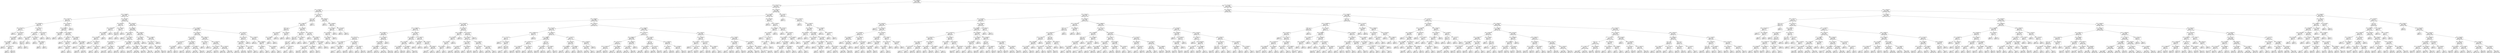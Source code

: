 digraph Tree {
node [shape=box] ;
0 [label="X[2] <= 82969456.0\ngini = 0.4999\nsamples = 44030\nvalue = [21759, 22271]"] ;
1 [label="X[12] <= 95175776.0\ngini = 0.4979\nsamples = 9194\nvalue = [4892, 4302]"] ;
0 -> 1 [labeldistance=2.5, labelangle=45, headlabel="True"] ;
2 [label="X[7] <= 124782040.0\ngini = 0.4924\nsamples = 3968\nvalue = [2229, 1739]"] ;
1 -> 2 ;
3 [label="X[13] <= 70193488.0\ngini = 0.4906\nsamples = 3777\nvalue = [2147, 1630]"] ;
2 -> 3 ;
4 [label="X[12] <= 71645120.0\ngini = 0.4417\nsamples = 246\nvalue = [165, 81]"] ;
3 -> 4 ;
5 [label="X[2] <= 68827856.0\ngini = 0.4999\nsamples = 75\nvalue = [37, 38]"] ;
4 -> 5 ;
6 [label="X[8] <= 67637168.0\ngini = 0.464\nsamples = 41\nvalue = [26, 15]"] ;
5 -> 6 ;
7 [label="gini = 0.0\nsamples = 4\nvalue = [0, 4]"] ;
6 -> 7 ;
8 [label="X[5] <= 87760256.0\ngini = 0.4178\nsamples = 37\nvalue = [26, 11]"] ;
6 -> 8 ;
9 [label="X[8] <= 69250560.0\ngini = 0.3599\nsamples = 34\nvalue = [26, 8]"] ;
8 -> 9 ;
10 [label="X[6] <= 65348888.0\ngini = 0.4628\nsamples = 22\nvalue = [14, 8]"] ;
9 -> 10 ;
11 [label="gini = 0.0\nsamples = 6\nvalue = [6, 0]"] ;
10 -> 11 ;
12 [label="X[13] <= 65674876.0\ngini = 0.5\nsamples = 16\nvalue = [8, 8]"] ;
10 -> 12 ;
13 [label="gini = 0.0\nsamples = 4\nvalue = [0, 4]"] ;
12 -> 13 ;
14 [label="gini = 0.4444\nsamples = 12\nvalue = [8, 4]"] ;
12 -> 14 ;
15 [label="gini = 0.0\nsamples = 12\nvalue = [12, 0]"] ;
9 -> 15 ;
16 [label="gini = 0.0\nsamples = 3\nvalue = [0, 3]"] ;
8 -> 16 ;
17 [label="X[7] <= 70792112.0\ngini = 0.4377\nsamples = 34\nvalue = [11, 23]"] ;
5 -> 17 ;
18 [label="X[7] <= 64225800.0\ngini = 0.5\nsamples = 20\nvalue = [10, 10]"] ;
17 -> 18 ;
19 [label="X[5] <= 71470768.0\ngini = 0.3967\nsamples = 11\nvalue = [3, 8]"] ;
18 -> 19 ;
20 [label="X[30] <= 0.5\ngini = 0.1975\nsamples = 9\nvalue = [1, 8]"] ;
19 -> 20 ;
21 [label="gini = 0.0\nsamples = 8\nvalue = [0, 8]"] ;
20 -> 21 ;
22 [label="gini = 0.0\nsamples = 1\nvalue = [1, 0]"] ;
20 -> 22 ;
23 [label="gini = 0.0\nsamples = 2\nvalue = [2, 0]"] ;
19 -> 23 ;
24 [label="X[5] <= 65835704.0\ngini = 0.3457\nsamples = 9\nvalue = [7, 2]"] ;
18 -> 24 ;
25 [label="gini = 0.0\nsamples = 6\nvalue = [6, 0]"] ;
24 -> 25 ;
26 [label="X[0] <= 83968672.0\ngini = 0.4444\nsamples = 3\nvalue = [1, 2]"] ;
24 -> 26 ;
27 [label="gini = 0.0\nsamples = 2\nvalue = [0, 2]"] ;
26 -> 27 ;
28 [label="gini = 0.0\nsamples = 1\nvalue = [1, 0]"] ;
26 -> 28 ;
29 [label="X[13] <= 65241264.0\ngini = 0.1327\nsamples = 14\nvalue = [1, 13]"] ;
17 -> 29 ;
30 [label="gini = 0.0\nsamples = 1\nvalue = [1, 0]"] ;
29 -> 30 ;
31 [label="gini = 0.0\nsamples = 13\nvalue = [0, 13]"] ;
29 -> 31 ;
32 [label="X[10] <= 137576464.0\ngini = 0.3765\nsamples = 171\nvalue = [128, 43]"] ;
4 -> 32 ;
33 [label="X[13] <= 65146860.0\ngini = 0.3675\nsamples = 169\nvalue = [128, 41]"] ;
32 -> 33 ;
34 [label="X[0] <= 67046888.0\ngini = 0.0907\nsamples = 21\nvalue = [20, 1]"] ;
33 -> 34 ;
35 [label="gini = 0.0\nsamples = 1\nvalue = [0, 1]"] ;
34 -> 35 ;
36 [label="gini = 0.0\nsamples = 20\nvalue = [20, 0]"] ;
34 -> 36 ;
37 [label="X[10] <= 93870696.0\ngini = 0.3944\nsamples = 148\nvalue = [108, 40]"] ;
33 -> 37 ;
38 [label="X[7] <= 63826416.0\ngini = 0.5\nsamples = 18\nvalue = [9, 9]"] ;
37 -> 38 ;
39 [label="gini = 0.0\nsamples = 5\nvalue = [5, 0]"] ;
38 -> 39 ;
40 [label="X[5] <= 80510976.0\ngini = 0.426\nsamples = 13\nvalue = [4, 9]"] ;
38 -> 40 ;
41 [label="gini = 0.0\nsamples = 7\nvalue = [0, 7]"] ;
40 -> 41 ;
42 [label="X[5] <= 117105624.0\ngini = 0.4444\nsamples = 6\nvalue = [4, 2]"] ;
40 -> 42 ;
43 [label="gini = 0.0\nsamples = 4\nvalue = [4, 0]"] ;
42 -> 43 ;
44 [label="gini = 0.0\nsamples = 2\nvalue = [0, 2]"] ;
42 -> 44 ;
45 [label="X[9] <= 112590304.0\ngini = 0.3632\nsamples = 130\nvalue = [99, 31]"] ;
37 -> 45 ;
46 [label="gini = 0.0\nsamples = 20\nvalue = [20, 0]"] ;
45 -> 46 ;
47 [label="X[8] <= 67806800.0\ngini = 0.4048\nsamples = 110\nvalue = [79, 31]"] ;
45 -> 47 ;
48 [label="gini = 0.0\nsamples = 11\nvalue = [11, 0]"] ;
47 -> 48 ;
49 [label="X[12] <= 84250912.0\ngini = 0.4302\nsamples = 99\nvalue = [68, 31]"] ;
47 -> 49 ;
50 [label="gini = 0.3336\nsamples = 52\nvalue = [41, 11]"] ;
49 -> 50 ;
51 [label="gini = 0.4889\nsamples = 47\nvalue = [27, 20]"] ;
49 -> 51 ;
52 [label="gini = 0.0\nsamples = 2\nvalue = [0, 2]"] ;
32 -> 52 ;
53 [label="X[4] <= 67313696.0\ngini = 0.4925\nsamples = 3531\nvalue = [1982, 1549]"] ;
3 -> 53 ;
54 [label="X[3] <= 66617360.0\ngini = 0.4321\nsamples = 38\nvalue = [12, 26]"] ;
53 -> 54 ;
55 [label="X[0] <= 128057680.0\ngini = 0.3018\nsamples = 27\nvalue = [5, 22]"] ;
54 -> 55 ;
56 [label="X[9] <= 133398856.0\ngini = 0.2604\nsamples = 26\nvalue = [4, 22]"] ;
55 -> 56 ;
57 [label="X[13] <= 113813600.0\ngini = 0.2112\nsamples = 25\nvalue = [3, 22]"] ;
56 -> 57 ;
58 [label="gini = 0.0\nsamples = 13\nvalue = [0, 13]"] ;
57 -> 58 ;
59 [label="X[0] <= 84583088.0\ngini = 0.375\nsamples = 12\nvalue = [3, 9]"] ;
57 -> 59 ;
60 [label="gini = 0.0\nsamples = 2\nvalue = [2, 0]"] ;
59 -> 60 ;
61 [label="X[10] <= 86915248.0\ngini = 0.18\nsamples = 10\nvalue = [1, 9]"] ;
59 -> 61 ;
62 [label="gini = 0.0\nsamples = 9\nvalue = [0, 9]"] ;
61 -> 62 ;
63 [label="gini = 0.0\nsamples = 1\nvalue = [1, 0]"] ;
61 -> 63 ;
64 [label="gini = 0.0\nsamples = 1\nvalue = [1, 0]"] ;
56 -> 64 ;
65 [label="gini = 0.0\nsamples = 1\nvalue = [1, 0]"] ;
55 -> 65 ;
66 [label="X[10] <= 77528704.0\ngini = 0.4628\nsamples = 11\nvalue = [7, 4]"] ;
54 -> 66 ;
67 [label="X[21] <= 0.5\ngini = 0.4444\nsamples = 6\nvalue = [2, 4]"] ;
66 -> 67 ;
68 [label="gini = 0.0\nsamples = 4\nvalue = [0, 4]"] ;
67 -> 68 ;
69 [label="gini = 0.0\nsamples = 2\nvalue = [2, 0]"] ;
67 -> 69 ;
70 [label="gini = 0.0\nsamples = 5\nvalue = [5, 0]"] ;
66 -> 70 ;
71 [label="X[10] <= 99143424.0\ngini = 0.4918\nsamples = 3493\nvalue = [1970, 1523]"] ;
53 -> 71 ;
72 [label="X[5] <= 66094232.0\ngini = 0.4838\nsamples = 1858\nvalue = [1096, 762]"] ;
71 -> 72 ;
73 [label="X[10] <= 67974816.0\ngini = 0.449\nsamples = 338\nvalue = [223, 115]"] ;
72 -> 73 ;
74 [label="gini = 0.0\nsamples = 6\nvalue = [0, 6]"] ;
73 -> 74 ;
75 [label="X[1] <= 77565088.0\ngini = 0.441\nsamples = 332\nvalue = [223, 109]"] ;
73 -> 75 ;
76 [label="X[7] <= 62539408.0\ngini = 0.3777\nsamples = 186\nvalue = [139, 47]"] ;
75 -> 76 ;
77 [label="gini = 0.0\nsamples = 3\nvalue = [0, 3]"] ;
76 -> 77 ;
78 [label="X[3] <= 133563112.0\ngini = 0.3653\nsamples = 183\nvalue = [139, 44]"] ;
76 -> 78 ;
79 [label="gini = 0.3518\nsamples = 180\nvalue = [139, 41]"] ;
78 -> 79 ;
80 [label="gini = 0.0\nsamples = 3\nvalue = [0, 3]"] ;
78 -> 80 ;
81 [label="X[7] <= 113388560.0\ngini = 0.4886\nsamples = 146\nvalue = [84, 62]"] ;
75 -> 81 ;
82 [label="X[4] <= 115676832.0\ngini = 0.4982\nsamples = 132\nvalue = [70, 62]"] ;
81 -> 82 ;
83 [label="gini = 0.4785\nsamples = 53\nvalue = [21, 32]"] ;
82 -> 83 ;
84 [label="gini = 0.4711\nsamples = 79\nvalue = [49, 30]"] ;
82 -> 84 ;
85 [label="gini = 0.0\nsamples = 14\nvalue = [14, 0]"] ;
81 -> 85 ;
86 [label="X[10] <= 94243976.0\ngini = 0.4889\nsamples = 1520\nvalue = [873, 647]"] ;
72 -> 86 ;
87 [label="X[7] <= 124307696.0\ngini = 0.4928\nsamples = 1268\nvalue = [710, 558]"] ;
86 -> 87 ;
88 [label="X[1] <= 97520432.0\ngini = 0.4936\nsamples = 1258\nvalue = [700, 558]"] ;
87 -> 88 ;
89 [label="X[0] <= 71609696.0\ngini = 0.4884\nsamples = 986\nvalue = [568, 418]"] ;
88 -> 89 ;
90 [label="gini = 0.4305\nsamples = 118\nvalue = [81, 37]"] ;
89 -> 90 ;
91 [label="gini = 0.4925\nsamples = 868\nvalue = [487, 381]"] ;
89 -> 91 ;
92 [label="X[12] <= 70573984.0\ngini = 0.4996\nsamples = 272\nvalue = [132, 140]"] ;
88 -> 92 ;
93 [label="gini = 0.2854\nsamples = 29\nvalue = [5, 24]"] ;
92 -> 93 ;
94 [label="gini = 0.499\nsamples = 243\nvalue = [127, 116]"] ;
92 -> 94 ;
95 [label="gini = 0.0\nsamples = 10\nvalue = [10, 0]"] ;
87 -> 95 ;
96 [label="X[5] <= 117456520.0\ngini = 0.4569\nsamples = 252\nvalue = [163, 89]"] ;
86 -> 96 ;
97 [label="X[4] <= 71361776.0\ngini = 0.4471\nsamples = 246\nvalue = [163, 83]"] ;
96 -> 97 ;
98 [label="gini = 0.0\nsamples = 4\nvalue = [0, 4]"] ;
97 -> 98 ;
99 [label="X[8] <= 89011352.0\ngini = 0.4398\nsamples = 242\nvalue = [163, 79]"] ;
97 -> 99 ;
100 [label="gini = 0.4268\nsamples = 230\nvalue = [159, 71]"] ;
99 -> 100 ;
101 [label="gini = 0.4444\nsamples = 12\nvalue = [4, 8]"] ;
99 -> 101 ;
102 [label="gini = 0.0\nsamples = 6\nvalue = [0, 6]"] ;
96 -> 102 ;
103 [label="X[4] <= 128354648.0\ngini = 0.4976\nsamples = 1635\nvalue = [874, 761]"] ;
71 -> 103 ;
104 [label="X[11] <= 84478128.0\ngini = 0.4994\nsamples = 1418\nvalue = [733, 685]"] ;
103 -> 104 ;
105 [label="X[0] <= 67377120.0\ngini = 0.4948\nsamples = 461\nvalue = [207, 254]"] ;
104 -> 105 ;
106 [label="X[4] <= 120510288.0\ngini = 0.431\nsamples = 35\nvalue = [24, 11]"] ;
105 -> 106 ;
107 [label="X[1] <= 80226352.0\ngini = 0.4991\nsamples = 23\nvalue = [12, 11]"] ;
106 -> 107 ;
108 [label="gini = 0.355\nsamples = 13\nvalue = [3, 10]"] ;
107 -> 108 ;
109 [label="gini = 0.18\nsamples = 10\nvalue = [9, 1]"] ;
107 -> 109 ;
110 [label="gini = 0.0\nsamples = 12\nvalue = [12, 0]"] ;
106 -> 110 ;
111 [label="X[1] <= 70295504.0\ngini = 0.4901\nsamples = 426\nvalue = [183, 243]"] ;
105 -> 111 ;
112 [label="X[1] <= 65807648.0\ngini = 0.4903\nsamples = 79\nvalue = [45, 34]"] ;
111 -> 112 ;
113 [label="gini = 0.375\nsamples = 24\nvalue = [6, 18]"] ;
112 -> 113 ;
114 [label="gini = 0.4126\nsamples = 55\nvalue = [39, 16]"] ;
112 -> 114 ;
115 [label="X[7] <= 106990912.0\ngini = 0.4791\nsamples = 347\nvalue = [138, 209]"] ;
111 -> 115 ;
116 [label="gini = 0.4683\nsamples = 310\nvalue = [116, 194]"] ;
115 -> 116 ;
117 [label="gini = 0.4821\nsamples = 37\nvalue = [22, 15]"] ;
115 -> 117 ;
118 [label="X[10] <= 99681152.0\ngini = 0.4951\nsamples = 957\nvalue = [526, 431]"] ;
104 -> 118 ;
119 [label="X[6] <= 75395312.0\ngini = 0.142\nsamples = 13\nvalue = [1, 12]"] ;
118 -> 119 ;
120 [label="gini = 0.0\nsamples = 1\nvalue = [1, 0]"] ;
119 -> 120 ;
121 [label="gini = 0.0\nsamples = 12\nvalue = [0, 12]"] ;
119 -> 121 ;
122 [label="X[11] <= 106164704.0\ngini = 0.4937\nsamples = 944\nvalue = [525, 419]"] ;
118 -> 122 ;
123 [label="X[6] <= 116144448.0\ngini = 0.4752\nsamples = 440\nvalue = [269, 171]"] ;
122 -> 123 ;
124 [label="gini = 0.4677\nsamples = 421\nvalue = [264, 157]"] ;
123 -> 124 ;
125 [label="gini = 0.3878\nsamples = 19\nvalue = [5, 14]"] ;
123 -> 125 ;
126 [label="X[11] <= 117677008.0\ngini = 0.4999\nsamples = 504\nvalue = [256, 248]"] ;
122 -> 126 ;
127 [label="gini = 0.4873\nsamples = 188\nvalue = [79, 109]"] ;
126 -> 127 ;
128 [label="gini = 0.4928\nsamples = 316\nvalue = [177, 139]"] ;
126 -> 128 ;
129 [label="X[7] <= 88415152.0\ngini = 0.4551\nsamples = 217\nvalue = [141, 76]"] ;
103 -> 129 ;
130 [label="X[9] <= 135271760.0\ngini = 0.4813\nsamples = 176\nvalue = [105, 71]"] ;
129 -> 130 ;
131 [label="X[9] <= 130339264.0\ngini = 0.4756\nsamples = 172\nvalue = [105, 67]"] ;
130 -> 131 ;
132 [label="X[10] <= 118697032.0\ngini = 0.4895\nsamples = 152\nvalue = [87, 65]"] ;
131 -> 132 ;
133 [label="gini = 0.447\nsamples = 86\nvalue = [57, 29]"] ;
132 -> 133 ;
134 [label="gini = 0.4959\nsamples = 66\nvalue = [30, 36]"] ;
132 -> 134 ;
135 [label="X[13] <= 71274896.0\ngini = 0.18\nsamples = 20\nvalue = [18, 2]"] ;
131 -> 135 ;
136 [label="gini = 0.4444\nsamples = 6\nvalue = [4, 2]"] ;
135 -> 136 ;
137 [label="gini = 0.0\nsamples = 14\nvalue = [14, 0]"] ;
135 -> 137 ;
138 [label="gini = 0.0\nsamples = 4\nvalue = [0, 4]"] ;
130 -> 138 ;
139 [label="X[9] <= 127882976.0\ngini = 0.2142\nsamples = 41\nvalue = [36, 5]"] ;
129 -> 139 ;
140 [label="gini = 0.0\nsamples = 29\nvalue = [29, 0]"] ;
139 -> 140 ;
141 [label="X[10] <= 135858080.0\ngini = 0.4861\nsamples = 12\nvalue = [7, 5]"] ;
139 -> 141 ;
142 [label="X[8] <= 86388944.0\ngini = 0.32\nsamples = 5\nvalue = [1, 4]"] ;
141 -> 142 ;
143 [label="gini = 0.0\nsamples = 4\nvalue = [0, 4]"] ;
142 -> 143 ;
144 [label="gini = 0.0\nsamples = 1\nvalue = [1, 0]"] ;
142 -> 144 ;
145 [label="X[3] <= 133518576.0\ngini = 0.2449\nsamples = 7\nvalue = [6, 1]"] ;
141 -> 145 ;
146 [label="gini = 0.0\nsamples = 6\nvalue = [6, 0]"] ;
145 -> 146 ;
147 [label="gini = 0.0\nsamples = 1\nvalue = [0, 1]"] ;
145 -> 147 ;
148 [label="X[4] <= 110821488.0\ngini = 0.49\nsamples = 191\nvalue = [82, 109]"] ;
2 -> 148 ;
149 [label="X[16] <= 0.5\ngini = 0.4996\nsamples = 142\nvalue = [69, 73]"] ;
148 -> 149 ;
150 [label="X[0] <= 118043072.0\ngini = 0.4967\nsamples = 135\nvalue = [62, 73]"] ;
149 -> 150 ;
151 [label="X[30] <= 0.5\ngini = 0.4082\nsamples = 21\nvalue = [15, 6]"] ;
150 -> 151 ;
152 [label="X[9] <= 76451408.0\ngini = 0.2311\nsamples = 15\nvalue = [13, 2]"] ;
151 -> 152 ;
153 [label="X[2] <= 75734992.0\ngini = 0.4444\nsamples = 3\nvalue = [1, 2]"] ;
152 -> 153 ;
154 [label="gini = 0.0\nsamples = 1\nvalue = [1, 0]"] ;
153 -> 154 ;
155 [label="gini = 0.0\nsamples = 2\nvalue = [0, 2]"] ;
153 -> 155 ;
156 [label="gini = 0.0\nsamples = 12\nvalue = [12, 0]"] ;
152 -> 156 ;
157 [label="X[3] <= 78541064.0\ngini = 0.4444\nsamples = 6\nvalue = [2, 4]"] ;
151 -> 157 ;
158 [label="gini = 0.0\nsamples = 2\nvalue = [2, 0]"] ;
157 -> 158 ;
159 [label="gini = 0.0\nsamples = 4\nvalue = [0, 4]"] ;
157 -> 159 ;
160 [label="X[1] <= 76447248.0\ngini = 0.4846\nsamples = 114\nvalue = [47, 67]"] ;
150 -> 160 ;
161 [label="X[0] <= 134047088.0\ngini = 0.3107\nsamples = 26\nvalue = [5, 21]"] ;
160 -> 161 ;
162 [label="X[24] <= 0.5\ngini = 0.1653\nsamples = 22\nvalue = [2, 20]"] ;
161 -> 162 ;
163 [label="X[15] <= 0.5\ngini = 0.0907\nsamples = 21\nvalue = [1, 20]"] ;
162 -> 163 ;
164 [label="gini = 0.0\nsamples = 19\nvalue = [0, 19]"] ;
163 -> 164 ;
165 [label="X[0] <= 130726504.0\ngini = 0.5\nsamples = 2\nvalue = [1, 1]"] ;
163 -> 165 ;
166 [label="gini = 0.0\nsamples = 1\nvalue = [0, 1]"] ;
165 -> 166 ;
167 [label="gini = 0.0\nsamples = 1\nvalue = [1, 0]"] ;
165 -> 167 ;
168 [label="gini = 0.0\nsamples = 1\nvalue = [1, 0]"] ;
162 -> 168 ;
169 [label="X[6] <= 122550224.0\ngini = 0.375\nsamples = 4\nvalue = [3, 1]"] ;
161 -> 169 ;
170 [label="gini = 0.0\nsamples = 3\nvalue = [3, 0]"] ;
169 -> 170 ;
171 [label="gini = 0.0\nsamples = 1\nvalue = [0, 1]"] ;
169 -> 171 ;
172 [label="X[1] <= 76911272.0\ngini = 0.499\nsamples = 88\nvalue = [42, 46]"] ;
160 -> 172 ;
173 [label="gini = 0.0\nsamples = 5\nvalue = [5, 0]"] ;
172 -> 173 ;
174 [label="X[12] <= 90283720.0\ngini = 0.4941\nsamples = 83\nvalue = [37, 46]"] ;
172 -> 174 ;
175 [label="X[4] <= 102662016.0\ngini = 0.483\nsamples = 76\nvalue = [31, 45]"] ;
174 -> 175 ;
176 [label="X[12] <= 72227000.0\ngini = 0.4515\nsamples = 61\nvalue = [21, 40]"] ;
175 -> 176 ;
177 [label="gini = 0.3457\nsamples = 36\nvalue = [8, 28]"] ;
176 -> 177 ;
178 [label="gini = 0.4992\nsamples = 25\nvalue = [13, 12]"] ;
176 -> 178 ;
179 [label="X[12] <= 89869632.0\ngini = 0.4444\nsamples = 15\nvalue = [10, 5]"] ;
175 -> 179 ;
180 [label="gini = 0.18\nsamples = 10\nvalue = [9, 1]"] ;
179 -> 180 ;
181 [label="gini = 0.32\nsamples = 5\nvalue = [1, 4]"] ;
179 -> 181 ;
182 [label="X[5] <= 75330928.0\ngini = 0.2449\nsamples = 7\nvalue = [6, 1]"] ;
174 -> 182 ;
183 [label="gini = 0.0\nsamples = 1\nvalue = [0, 1]"] ;
182 -> 183 ;
184 [label="gini = 0.0\nsamples = 6\nvalue = [6, 0]"] ;
182 -> 184 ;
185 [label="gini = 0.0\nsamples = 7\nvalue = [7, 0]"] ;
149 -> 185 ;
186 [label="X[8] <= 68687040.0\ngini = 0.3898\nsamples = 49\nvalue = [13, 36]"] ;
148 -> 186 ;
187 [label="gini = 0.0\nsamples = 5\nvalue = [5, 0]"] ;
186 -> 187 ;
188 [label="X[6] <= 121823936.0\ngini = 0.2975\nsamples = 44\nvalue = [8, 36]"] ;
186 -> 188 ;
189 [label="X[5] <= 111551680.0\ngini = 0.1884\nsamples = 38\nvalue = [4, 34]"] ;
188 -> 189 ;
190 [label="X[1] <= 133817128.0\ngini = 0.1049\nsamples = 36\nvalue = [2, 34]"] ;
189 -> 190 ;
191 [label="X[2] <= 78794120.0\ngini = 0.0555\nsamples = 35\nvalue = [1, 34]"] ;
190 -> 191 ;
192 [label="gini = 0.0\nsamples = 34\nvalue = [0, 34]"] ;
191 -> 192 ;
193 [label="gini = 0.0\nsamples = 1\nvalue = [1, 0]"] ;
191 -> 193 ;
194 [label="gini = 0.0\nsamples = 1\nvalue = [1, 0]"] ;
190 -> 194 ;
195 [label="gini = 0.0\nsamples = 2\nvalue = [2, 0]"] ;
189 -> 195 ;
196 [label="X[7] <= 126171088.0\ngini = 0.4444\nsamples = 6\nvalue = [4, 2]"] ;
188 -> 196 ;
197 [label="gini = 0.0\nsamples = 2\nvalue = [0, 2]"] ;
196 -> 197 ;
198 [label="gini = 0.0\nsamples = 4\nvalue = [4, 0]"] ;
196 -> 198 ;
199 [label="X[6] <= 127005376.0\ngini = 0.4998\nsamples = 5226\nvalue = [2663, 2563]"] ;
1 -> 199 ;
200 [label="X[6] <= 122719312.0\ngini = 0.4996\nsamples = 5072\nvalue = [2604, 2468]"] ;
199 -> 200 ;
201 [label="X[0] <= 76582696.0\ngini = 0.4998\nsamples = 4995\nvalue = [2551, 2444]"] ;
200 -> 201 ;
202 [label="X[13] <= 100714064.0\ngini = 0.4963\nsamples = 1626\nvalue = [883, 743]"] ;
201 -> 202 ;
203 [label="X[11] <= 122894616.0\ngini = 0.4995\nsamples = 1118\nvalue = [577, 541]"] ;
202 -> 203 ;
204 [label="X[4] <= 87848672.0\ngini = 0.4999\nsamples = 825\nvalue = [406, 419]"] ;
203 -> 204 ;
205 [label="X[0] <= 69751728.0\ngini = 0.4775\nsamples = 99\nvalue = [60, 39]"] ;
204 -> 205 ;
206 [label="X[1] <= 71253552.0\ngini = 0.2188\nsamples = 24\nvalue = [21, 3]"] ;
205 -> 206 ;
207 [label="gini = 0.0\nsamples = 2\nvalue = [0, 2]"] ;
206 -> 207 ;
208 [label="X[6] <= 67892976.0\ngini = 0.0868\nsamples = 22\nvalue = [21, 1]"] ;
206 -> 208 ;
209 [label="gini = 0.0\nsamples = 1\nvalue = [0, 1]"] ;
208 -> 209 ;
210 [label="gini = 0.0\nsamples = 21\nvalue = [21, 0]"] ;
208 -> 210 ;
211 [label="X[1] <= 100076352.0\ngini = 0.4992\nsamples = 75\nvalue = [39, 36]"] ;
205 -> 211 ;
212 [label="X[13] <= 97422040.0\ngini = 0.4383\nsamples = 37\nvalue = [25, 12]"] ;
211 -> 212 ;
213 [label="gini = 0.3673\nsamples = 33\nvalue = [25, 8]"] ;
212 -> 213 ;
214 [label="gini = 0.0\nsamples = 4\nvalue = [0, 4]"] ;
212 -> 214 ;
215 [label="X[12] <= 115499776.0\ngini = 0.4654\nsamples = 38\nvalue = [14, 24]"] ;
211 -> 215 ;
216 [label="gini = 0.0\nsamples = 8\nvalue = [0, 8]"] ;
215 -> 216 ;
217 [label="gini = 0.4978\nsamples = 30\nvalue = [14, 16]"] ;
215 -> 217 ;
218 [label="X[13] <= 100410888.0\ngini = 0.4989\nsamples = 726\nvalue = [346, 380]"] ;
204 -> 218 ;
219 [label="X[8] <= 68679408.0\ngini = 0.4993\nsamples = 719\nvalue = [346, 373]"] ;
218 -> 219 ;
220 [label="X[5] <= 115960968.0\ngini = 0.4769\nsamples = 135\nvalue = [53, 82]"] ;
219 -> 220 ;
221 [label="gini = 0.4962\nsamples = 57\nvalue = [31, 26]"] ;
220 -> 221 ;
222 [label="gini = 0.405\nsamples = 78\nvalue = [22, 56]"] ;
220 -> 222 ;
223 [label="X[8] <= 81100800.0\ngini = 0.5\nsamples = 584\nvalue = [293, 291]"] ;
219 -> 223 ;
224 [label="gini = 0.4973\nsamples = 438\nvalue = [235, 203]"] ;
223 -> 224 ;
225 [label="gini = 0.4789\nsamples = 146\nvalue = [58, 88]"] ;
223 -> 225 ;
226 [label="gini = 0.0\nsamples = 7\nvalue = [0, 7]"] ;
218 -> 226 ;
227 [label="X[3] <= 125916104.0\ngini = 0.486\nsamples = 293\nvalue = [171, 122]"] ;
203 -> 227 ;
228 [label="X[7] <= 82136400.0\ngini = 0.4467\nsamples = 193\nvalue = [128, 65]"] ;
227 -> 228 ;
229 [label="X[9] <= 115405472.0\ngini = 0.4614\nsamples = 180\nvalue = [115, 65]"] ;
228 -> 229 ;
230 [label="X[1] <= 123891504.0\ngini = 0.3336\nsamples = 52\nvalue = [41, 11]"] ;
229 -> 230 ;
231 [label="gini = 0.5\nsamples = 12\nvalue = [6, 6]"] ;
230 -> 231 ;
232 [label="gini = 0.2188\nsamples = 40\nvalue = [35, 5]"] ;
230 -> 232 ;
233 [label="X[1] <= 119603840.0\ngini = 0.4878\nsamples = 128\nvalue = [74, 54]"] ;
229 -> 233 ;
234 [label="gini = 0.0\nsamples = 4\nvalue = [0, 4]"] ;
233 -> 234 ;
235 [label="gini = 0.4813\nsamples = 124\nvalue = [74, 50]"] ;
233 -> 235 ;
236 [label="gini = 0.0\nsamples = 13\nvalue = [13, 0]"] ;
228 -> 236 ;
237 [label="X[11] <= 123308752.0\ngini = 0.4902\nsamples = 100\nvalue = [43, 57]"] ;
227 -> 237 ;
238 [label="X[6] <= 68474848.0\ngini = 0.355\nsamples = 13\nvalue = [10, 3]"] ;
237 -> 238 ;
239 [label="gini = 0.0\nsamples = 3\nvalue = [0, 3]"] ;
238 -> 239 ;
240 [label="gini = 0.0\nsamples = 10\nvalue = [10, 0]"] ;
238 -> 240 ;
241 [label="X[9] <= 77005376.0\ngini = 0.4709\nsamples = 87\nvalue = [33, 54]"] ;
237 -> 241 ;
242 [label="gini = 0.0\nsamples = 3\nvalue = [3, 0]"] ;
241 -> 242 ;
243 [label="X[6] <= 88382792.0\ngini = 0.4592\nsamples = 84\nvalue = [30, 54]"] ;
241 -> 243 ;
244 [label="gini = 0.488\nsamples = 71\nvalue = [30, 41]"] ;
243 -> 244 ;
245 [label="gini = 0.0\nsamples = 13\nvalue = [0, 13]"] ;
243 -> 245 ;
246 [label="X[9] <= 68742320.0\ngini = 0.479\nsamples = 508\nvalue = [306, 202]"] ;
202 -> 246 ;
247 [label="X[3] <= 117908288.0\ngini = 0.4032\nsamples = 25\nvalue = [7, 18]"] ;
246 -> 247 ;
248 [label="X[8] <= 80706400.0\ngini = 0.497\nsamples = 13\nvalue = [7, 6]"] ;
247 -> 248 ;
249 [label="X[2] <= 72352720.0\ngini = 0.3457\nsamples = 9\nvalue = [7, 2]"] ;
248 -> 249 ;
250 [label="X[0] <= 73187104.0\ngini = 0.4444\nsamples = 3\nvalue = [1, 2]"] ;
249 -> 250 ;
251 [label="gini = 0.0\nsamples = 2\nvalue = [0, 2]"] ;
250 -> 251 ;
252 [label="gini = 0.0\nsamples = 1\nvalue = [1, 0]"] ;
250 -> 252 ;
253 [label="gini = 0.0\nsamples = 6\nvalue = [6, 0]"] ;
249 -> 253 ;
254 [label="gini = 0.0\nsamples = 4\nvalue = [0, 4]"] ;
248 -> 254 ;
255 [label="gini = 0.0\nsamples = 12\nvalue = [0, 12]"] ;
247 -> 255 ;
256 [label="X[4] <= 133744544.0\ngini = 0.4717\nsamples = 483\nvalue = [299, 184]"] ;
246 -> 256 ;
257 [label="X[8] <= 75312464.0\ngini = 0.4761\nsamples = 471\nvalue = [287, 184]"] ;
256 -> 257 ;
258 [label="X[2] <= 77679288.0\ngini = 0.4453\nsamples = 257\nvalue = [171, 86]"] ;
257 -> 258 ;
259 [label="X[1] <= 98188144.0\ngini = 0.471\nsamples = 216\nvalue = [134, 82]"] ;
258 -> 259 ;
260 [label="gini = 0.395\nsamples = 96\nvalue = [70, 26]"] ;
259 -> 260 ;
261 [label="gini = 0.4978\nsamples = 120\nvalue = [64, 56]"] ;
259 -> 261 ;
262 [label="X[0] <= 65602808.0\ngini = 0.1761\nsamples = 41\nvalue = [37, 4]"] ;
258 -> 262 ;
263 [label="gini = 0.0\nsamples = 1\nvalue = [0, 1]"] ;
262 -> 263 ;
264 [label="gini = 0.1388\nsamples = 40\nvalue = [37, 3]"] ;
262 -> 264 ;
265 [label="X[8] <= 75565504.0\ngini = 0.4965\nsamples = 214\nvalue = [116, 98]"] ;
257 -> 265 ;
266 [label="X[4] <= 127742576.0\ngini = 0.4082\nsamples = 21\nvalue = [6, 15]"] ;
265 -> 266 ;
267 [label="gini = 0.2778\nsamples = 18\nvalue = [3, 15]"] ;
266 -> 267 ;
268 [label="gini = 0.0\nsamples = 3\nvalue = [3, 0]"] ;
266 -> 268 ;
269 [label="X[1] <= 133511472.0\ngini = 0.4902\nsamples = 193\nvalue = [110, 83]"] ;
265 -> 269 ;
270 [label="gini = 0.4855\nsamples = 188\nvalue = [110, 78]"] ;
269 -> 270 ;
271 [label="gini = 0.0\nsamples = 5\nvalue = [0, 5]"] ;
269 -> 271 ;
272 [label="gini = 0.0\nsamples = 12\nvalue = [12, 0]"] ;
256 -> 272 ;
273 [label="X[8] <= 73942496.0\ngini = 0.5\nsamples = 3369\nvalue = [1668, 1701]"] ;
201 -> 273 ;
274 [label="X[0] <= 76713328.0\ngini = 0.4945\nsamples = 563\nvalue = [311, 252]"] ;
273 -> 274 ;
275 [label="X[10] <= 108849576.0\ngini = 0.3324\nsamples = 19\nvalue = [4, 15]"] ;
274 -> 275 ;
276 [label="X[11] <= 77701528.0\ngini = 0.48\nsamples = 10\nvalue = [4, 6]"] ;
275 -> 276 ;
277 [label="gini = 0.0\nsamples = 4\nvalue = [0, 4]"] ;
276 -> 277 ;
278 [label="X[7] <= 73311488.0\ngini = 0.4444\nsamples = 6\nvalue = [4, 2]"] ;
276 -> 278 ;
279 [label="gini = 0.0\nsamples = 3\nvalue = [3, 0]"] ;
278 -> 279 ;
280 [label="X[30] <= 0.5\ngini = 0.4444\nsamples = 3\nvalue = [1, 2]"] ;
278 -> 280 ;
281 [label="gini = 0.0\nsamples = 2\nvalue = [0, 2]"] ;
280 -> 281 ;
282 [label="gini = 0.0\nsamples = 1\nvalue = [1, 0]"] ;
280 -> 282 ;
283 [label="gini = 0.0\nsamples = 9\nvalue = [0, 9]"] ;
275 -> 283 ;
284 [label="X[7] <= 88362072.0\ngini = 0.4917\nsamples = 544\nvalue = [307, 237]"] ;
274 -> 284 ;
285 [label="X[7] <= 75668080.0\ngini = 0.4698\nsamples = 289\nvalue = [180, 109]"] ;
284 -> 285 ;
286 [label="X[5] <= 106536976.0\ngini = 0.5\nsamples = 116\nvalue = [58, 58]"] ;
285 -> 286 ;
287 [label="X[4] <= 121800400.0\ngini = 0.4244\nsamples = 36\nvalue = [25, 11]"] ;
286 -> 287 ;
288 [label="gini = 0.1653\nsamples = 22\nvalue = [20, 2]"] ;
287 -> 288 ;
289 [label="gini = 0.4592\nsamples = 14\nvalue = [5, 9]"] ;
287 -> 289 ;
290 [label="X[12] <= 102537520.0\ngini = 0.4847\nsamples = 80\nvalue = [33, 47]"] ;
286 -> 290 ;
291 [label="gini = 0.0\nsamples = 8\nvalue = [0, 8]"] ;
290 -> 291 ;
292 [label="gini = 0.4965\nsamples = 72\nvalue = [33, 39]"] ;
290 -> 292 ;
293 [label="X[32] <= 0.5\ngini = 0.4158\nsamples = 173\nvalue = [122, 51]"] ;
285 -> 293 ;
294 [label="X[10] <= 90450960.0\ngini = 0.39\nsamples = 162\nvalue = [119, 43]"] ;
293 -> 294 ;
295 [label="gini = 0.1388\nsamples = 40\nvalue = [37, 3]"] ;
294 -> 295 ;
296 [label="gini = 0.4407\nsamples = 122\nvalue = [82, 40]"] ;
294 -> 296 ;
297 [label="X[7] <= 77267856.0\ngini = 0.3967\nsamples = 11\nvalue = [3, 8]"] ;
293 -> 297 ;
298 [label="gini = 0.0\nsamples = 2\nvalue = [2, 0]"] ;
297 -> 298 ;
299 [label="gini = 0.1975\nsamples = 9\nvalue = [1, 8]"] ;
297 -> 299 ;
300 [label="X[6] <= 106040800.0\ngini = 0.5\nsamples = 255\nvalue = [127, 128]"] ;
284 -> 300 ;
301 [label="X[3] <= 97001856.0\ngini = 0.4941\nsamples = 184\nvalue = [102, 82]"] ;
300 -> 301 ;
302 [label="X[13] <= 96838608.0\ngini = 0.3803\nsamples = 47\nvalue = [35, 12]"] ;
301 -> 302 ;
303 [label="gini = 0.497\nsamples = 26\nvalue = [14, 12]"] ;
302 -> 303 ;
304 [label="gini = 0.0\nsamples = 21\nvalue = [21, 0]"] ;
302 -> 304 ;
305 [label="X[2] <= 67863264.0\ngini = 0.4998\nsamples = 137\nvalue = [67, 70]"] ;
301 -> 305 ;
306 [label="gini = 0.0\nsamples = 6\nvalue = [6, 0]"] ;
305 -> 306 ;
307 [label="gini = 0.4976\nsamples = 131\nvalue = [61, 70]"] ;
305 -> 307 ;
308 [label="X[5] <= 132929536.0\ngini = 0.4563\nsamples = 71\nvalue = [25, 46]"] ;
300 -> 308 ;
309 [label="X[8] <= 73926136.0\ngini = 0.4304\nsamples = 67\nvalue = [21, 46]"] ;
308 -> 309 ;
310 [label="gini = 0.3941\nsamples = 63\nvalue = [17, 46]"] ;
309 -> 310 ;
311 [label="gini = 0.0\nsamples = 4\nvalue = [4, 0]"] ;
309 -> 311 ;
312 [label="gini = 0.0\nsamples = 4\nvalue = [4, 0]"] ;
308 -> 312 ;
313 [label="X[3] <= 119982696.0\ngini = 0.4995\nsamples = 2806\nvalue = [1357, 1449]"] ;
273 -> 313 ;
314 [label="X[13] <= 100794432.0\ngini = 0.5\nsamples = 2221\nvalue = [1103, 1118]"] ;
313 -> 314 ;
315 [label="X[6] <= 93606040.0\ngini = 0.4989\nsamples = 1289\nvalue = [675, 614]"] ;
314 -> 315 ;
316 [label="X[9] <= 81912736.0\ngini = 0.5\nsamples = 930\nvalue = [463, 467]"] ;
315 -> 316 ;
317 [label="X[12] <= 115452416.0\ngini = 0.4126\nsamples = 55\nvalue = [39, 16]"] ;
316 -> 317 ;
318 [label="gini = 0.4885\nsamples = 33\nvalue = [19, 14]"] ;
317 -> 318 ;
319 [label="gini = 0.1653\nsamples = 22\nvalue = [20, 2]"] ;
317 -> 319 ;
320 [label="X[13] <= 93206864.0\ngini = 0.4995\nsamples = 875\nvalue = [424, 451]"] ;
316 -> 320 ;
321 [label="gini = 0.4977\nsamples = 774\nvalue = [361, 413]"] ;
320 -> 321 ;
322 [label="gini = 0.4694\nsamples = 101\nvalue = [63, 38]"] ;
320 -> 322 ;
323 [label="X[6] <= 120839024.0\ngini = 0.4836\nsamples = 359\nvalue = [212, 147]"] ;
315 -> 323 ;
324 [label="X[11] <= 123207952.0\ngini = 0.4804\nsamples = 354\nvalue = [212, 142]"] ;
323 -> 324 ;
325 [label="gini = 0.4707\nsamples = 322\nvalue = [200, 122]"] ;
324 -> 325 ;
326 [label="gini = 0.4688\nsamples = 32\nvalue = [12, 20]"] ;
324 -> 326 ;
327 [label="gini = 0.0\nsamples = 5\nvalue = [0, 5]"] ;
323 -> 327 ;
328 [label="X[3] <= 113720336.0\ngini = 0.4967\nsamples = 932\nvalue = [428, 504]"] ;
314 -> 328 ;
329 [label="X[20] <= 0.5\ngini = 0.493\nsamples = 814\nvalue = [359, 455]"] ;
328 -> 329 ;
330 [label="X[11] <= 129109296.0\ngini = 0.4867\nsamples = 710\nvalue = [297, 413]"] ;
329 -> 330 ;
331 [label="gini = 0.4848\nsamples = 700\nvalue = [289, 411]"] ;
330 -> 331 ;
332 [label="gini = 0.32\nsamples = 10\nvalue = [8, 2]"] ;
330 -> 332 ;
333 [label="X[12] <= 131671408.0\ngini = 0.4815\nsamples = 104\nvalue = [62, 42]"] ;
329 -> 333 ;
334 [label="gini = 0.4303\nsamples = 83\nvalue = [57, 26]"] ;
333 -> 334 ;
335 [label="gini = 0.3628\nsamples = 21\nvalue = [5, 16]"] ;
333 -> 335 ;
336 [label="X[1] <= 123499016.0\ngini = 0.4856\nsamples = 118\nvalue = [69, 49]"] ;
328 -> 336 ;
337 [label="X[7] <= 75385584.0\ngini = 0.5\nsamples = 90\nvalue = [45, 45]"] ;
336 -> 337 ;
338 [label="gini = 0.0\nsamples = 8\nvalue = [0, 8]"] ;
337 -> 338 ;
339 [label="gini = 0.4952\nsamples = 82\nvalue = [45, 37]"] ;
337 -> 339 ;
340 [label="X[7] <= 69732920.0\ngini = 0.2449\nsamples = 28\nvalue = [24, 4]"] ;
336 -> 340 ;
341 [label="gini = 0.0\nsamples = 1\nvalue = [0, 1]"] ;
340 -> 341 ;
342 [label="gini = 0.1975\nsamples = 27\nvalue = [24, 3]"] ;
340 -> 342 ;
343 [label="X[2] <= 72428104.0\ngini = 0.4913\nsamples = 585\nvalue = [254, 331]"] ;
313 -> 343 ;
344 [label="X[3] <= 123460464.0\ngini = 0.3792\nsamples = 59\nvalue = [15, 44]"] ;
343 -> 344 ;
345 [label="X[6] <= 71018720.0\ngini = 0.4764\nsamples = 23\nvalue = [9, 14]"] ;
344 -> 345 ;
346 [label="gini = 0.0\nsamples = 3\nvalue = [3, 0]"] ;
345 -> 346 ;
347 [label="X[3] <= 121112208.0\ngini = 0.42\nsamples = 20\nvalue = [6, 14]"] ;
345 -> 347 ;
348 [label="gini = 0.142\nsamples = 13\nvalue = [1, 12]"] ;
347 -> 348 ;
349 [label="gini = 0.4082\nsamples = 7\nvalue = [5, 2]"] ;
347 -> 349 ;
350 [label="X[12] <= 132128304.0\ngini = 0.2778\nsamples = 36\nvalue = [6, 30]"] ;
344 -> 350 ;
351 [label="X[0] <= 76637112.0\ngini = 0.213\nsamples = 33\nvalue = [4, 29]"] ;
350 -> 351 ;
352 [label="gini = 0.0\nsamples = 1\nvalue = [1, 0]"] ;
351 -> 352 ;
353 [label="gini = 0.1699\nsamples = 32\nvalue = [3, 29]"] ;
351 -> 353 ;
354 [label="X[12] <= 133054016.0\ngini = 0.4444\nsamples = 3\nvalue = [2, 1]"] ;
350 -> 354 ;
355 [label="gini = 0.0\nsamples = 2\nvalue = [2, 0]"] ;
354 -> 355 ;
356 [label="gini = 0.0\nsamples = 1\nvalue = [0, 1]"] ;
354 -> 356 ;
357 [label="X[9] <= 77257808.0\ngini = 0.4958\nsamples = 526\nvalue = [239, 287]"] ;
343 -> 357 ;
358 [label="X[6] <= 116289552.0\ngini = 0.4444\nsamples = 48\nvalue = [32, 16]"] ;
357 -> 358 ;
359 [label="X[7] <= 70602368.0\ngini = 0.3457\nsamples = 36\nvalue = [28, 8]"] ;
358 -> 359 ;
360 [label="gini = 0.0\nsamples = 2\nvalue = [0, 2]"] ;
359 -> 360 ;
361 [label="gini = 0.2907\nsamples = 34\nvalue = [28, 6]"] ;
359 -> 361 ;
362 [label="X[0] <= 89766944.0\ngini = 0.4444\nsamples = 12\nvalue = [4, 8]"] ;
358 -> 362 ;
363 [label="gini = 0.0\nsamples = 6\nvalue = [0, 6]"] ;
362 -> 363 ;
364 [label="gini = 0.4444\nsamples = 6\nvalue = [4, 2]"] ;
362 -> 364 ;
365 [label="X[7] <= 108266688.0\ngini = 0.491\nsamples = 478\nvalue = [207, 271]"] ;
357 -> 365 ;
366 [label="X[6] <= 120881328.0\ngini = 0.483\nsamples = 417\nvalue = [170, 247]"] ;
365 -> 366 ;
367 [label="gini = 0.4886\nsamples = 398\nvalue = [169, 229]"] ;
366 -> 367 ;
368 [label="gini = 0.0997\nsamples = 19\nvalue = [1, 18]"] ;
366 -> 368 ;
369 [label="X[6] <= 88697856.0\ngini = 0.4773\nsamples = 61\nvalue = [37, 24]"] ;
365 -> 369 ;
370 [label="gini = 0.3944\nsamples = 37\nvalue = [27, 10]"] ;
369 -> 370 ;
371 [label="gini = 0.4861\nsamples = 24\nvalue = [10, 14]"] ;
369 -> 371 ;
372 [label="X[0] <= 67244968.0\ngini = 0.4291\nsamples = 77\nvalue = [53, 24]"] ;
200 -> 372 ;
373 [label="gini = 0.0\nsamples = 6\nvalue = [0, 6]"] ;
372 -> 373 ;
374 [label="X[13] <= 111576520.0\ngini = 0.3785\nsamples = 71\nvalue = [53, 18]"] ;
372 -> 374 ;
375 [label="X[4] <= 122558432.0\ngini = 0.4983\nsamples = 17\nvalue = [8, 9]"] ;
374 -> 375 ;
376 [label="X[2] <= 73302744.0\ngini = 0.375\nsamples = 12\nvalue = [3, 9]"] ;
375 -> 376 ;
377 [label="gini = 0.0\nsamples = 2\nvalue = [2, 0]"] ;
376 -> 377 ;
378 [label="X[13] <= 101615592.0\ngini = 0.18\nsamples = 10\nvalue = [1, 9]"] ;
376 -> 378 ;
379 [label="X[10] <= 114823776.0\ngini = 0.5\nsamples = 2\nvalue = [1, 1]"] ;
378 -> 379 ;
380 [label="gini = 0.0\nsamples = 1\nvalue = [0, 1]"] ;
379 -> 380 ;
381 [label="gini = 0.0\nsamples = 1\nvalue = [1, 0]"] ;
379 -> 381 ;
382 [label="gini = 0.0\nsamples = 8\nvalue = [0, 8]"] ;
378 -> 382 ;
383 [label="gini = 0.0\nsamples = 5\nvalue = [5, 0]"] ;
375 -> 383 ;
384 [label="X[8] <= 67376072.0\ngini = 0.2778\nsamples = 54\nvalue = [45, 9]"] ;
374 -> 384 ;
385 [label="gini = 0.0\nsamples = 2\nvalue = [0, 2]"] ;
384 -> 385 ;
386 [label="X[0] <= 125153040.0\ngini = 0.233\nsamples = 52\nvalue = [45, 7]"] ;
384 -> 386 ;
387 [label="X[10] <= 67810528.0\ngini = 0.1833\nsamples = 49\nvalue = [44, 5]"] ;
386 -> 387 ;
388 [label="gini = 0.0\nsamples = 1\nvalue = [0, 1]"] ;
387 -> 388 ;
389 [label="X[1] <= 70986320.0\ngini = 0.1528\nsamples = 48\nvalue = [44, 4]"] ;
387 -> 389 ;
390 [label="X[3] <= 126476392.0\ngini = 0.4688\nsamples = 8\nvalue = [5, 3]"] ;
389 -> 390 ;
391 [label="gini = 0.375\nsamples = 4\nvalue = [1, 3]"] ;
390 -> 391 ;
392 [label="gini = 0.0\nsamples = 4\nvalue = [4, 0]"] ;
390 -> 392 ;
393 [label="X[7] <= 68609872.0\ngini = 0.0487\nsamples = 40\nvalue = [39, 1]"] ;
389 -> 393 ;
394 [label="gini = 0.4444\nsamples = 3\nvalue = [2, 1]"] ;
393 -> 394 ;
395 [label="gini = 0.0\nsamples = 37\nvalue = [37, 0]"] ;
393 -> 395 ;
396 [label="X[13] <= 122045680.0\ngini = 0.4444\nsamples = 3\nvalue = [1, 2]"] ;
386 -> 396 ;
397 [label="gini = 0.0\nsamples = 2\nvalue = [0, 2]"] ;
396 -> 397 ;
398 [label="gini = 0.0\nsamples = 1\nvalue = [1, 0]"] ;
396 -> 398 ;
399 [label="X[9] <= 67789072.0\ngini = 0.4727\nsamples = 154\nvalue = [59, 95]"] ;
199 -> 399 ;
400 [label="gini = 0.0\nsamples = 7\nvalue = [7, 0]"] ;
399 -> 400 ;
401 [label="X[2] <= 67985200.0\ngini = 0.4572\nsamples = 147\nvalue = [52, 95]"] ;
399 -> 401 ;
402 [label="gini = 0.0\nsamples = 5\nvalue = [5, 0]"] ;
401 -> 402 ;
403 [label="X[1] <= 114344576.0\ngini = 0.4429\nsamples = 142\nvalue = [47, 95]"] ;
401 -> 403 ;
404 [label="X[9] <= 72197040.0\ngini = 0.4698\nsamples = 122\nvalue = [46, 76]"] ;
403 -> 404 ;
405 [label="X[8] <= 83621664.0\ngini = 0.1107\nsamples = 17\nvalue = [1, 16]"] ;
404 -> 405 ;
406 [label="gini = 0.0\nsamples = 16\nvalue = [0, 16]"] ;
405 -> 406 ;
407 [label="gini = 0.0\nsamples = 1\nvalue = [1, 0]"] ;
405 -> 407 ;
408 [label="X[9] <= 75900496.0\ngini = 0.4898\nsamples = 105\nvalue = [45, 60]"] ;
404 -> 408 ;
409 [label="X[12] <= 131973864.0\ngini = 0.2449\nsamples = 14\nvalue = [12, 2]"] ;
408 -> 409 ;
410 [label="X[10] <= 68586600.0\ngini = 0.142\nsamples = 13\nvalue = [12, 1]"] ;
409 -> 410 ;
411 [label="X[10] <= 68092592.0\ngini = 0.4444\nsamples = 3\nvalue = [2, 1]"] ;
410 -> 411 ;
412 [label="gini = 0.0\nsamples = 2\nvalue = [2, 0]"] ;
411 -> 412 ;
413 [label="gini = 0.0\nsamples = 1\nvalue = [0, 1]"] ;
411 -> 413 ;
414 [label="gini = 0.0\nsamples = 10\nvalue = [10, 0]"] ;
410 -> 414 ;
415 [label="gini = 0.0\nsamples = 1\nvalue = [0, 1]"] ;
409 -> 415 ;
416 [label="X[7] <= 76251648.0\ngini = 0.4623\nsamples = 91\nvalue = [33, 58]"] ;
408 -> 416 ;
417 [label="X[13] <= 110985632.0\ngini = 0.4835\nsamples = 22\nvalue = [13, 9]"] ;
416 -> 417 ;
418 [label="gini = 0.0\nsamples = 6\nvalue = [6, 0]"] ;
417 -> 418 ;
419 [label="X[5] <= 89209736.0\ngini = 0.4922\nsamples = 16\nvalue = [7, 9]"] ;
417 -> 419 ;
420 [label="gini = 0.0\nsamples = 5\nvalue = [0, 5]"] ;
419 -> 420 ;
421 [label="gini = 0.4628\nsamples = 11\nvalue = [7, 4]"] ;
419 -> 421 ;
422 [label="X[11] <= 74579776.0\ngini = 0.4117\nsamples = 69\nvalue = [20, 49]"] ;
416 -> 422 ;
423 [label="gini = 0.0\nsamples = 12\nvalue = [0, 12]"] ;
422 -> 423 ;
424 [label="X[8] <= 67672976.0\ngini = 0.4555\nsamples = 57\nvalue = [20, 37]"] ;
422 -> 424 ;
425 [label="gini = 0.0\nsamples = 3\nvalue = [3, 0]"] ;
424 -> 425 ;
426 [label="gini = 0.4314\nsamples = 54\nvalue = [17, 37]"] ;
424 -> 426 ;
427 [label="X[2] <= 78764848.0\ngini = 0.095\nsamples = 20\nvalue = [1, 19]"] ;
403 -> 427 ;
428 [label="gini = 0.0\nsamples = 18\nvalue = [0, 18]"] ;
427 -> 428 ;
429 [label="X[5] <= 122625408.0\ngini = 0.5\nsamples = 2\nvalue = [1, 1]"] ;
427 -> 429 ;
430 [label="gini = 0.0\nsamples = 1\nvalue = [0, 1]"] ;
429 -> 430 ;
431 [label="gini = 0.0\nsamples = 1\nvalue = [1, 0]"] ;
429 -> 431 ;
432 [label="X[7] <= 82715872.0\ngini = 0.4995\nsamples = 34836\nvalue = [16867, 17969]"] ;
0 -> 432 [labeldistance=2.5, labelangle=-45, headlabel="False"] ;
433 [label="X[5] <= 91232576.0\ngini = 0.4997\nsamples = 7436\nvalue = [3815, 3621]"] ;
432 -> 433 ;
434 [label="X[9] <= 87038128.0\ngini = 0.4959\nsamples = 2792\nvalue = [1522, 1270]"] ;
433 -> 434 ;
435 [label="X[11] <= 84170864.0\ngini = 0.4823\nsamples = 855\nvalue = [508, 347]"] ;
434 -> 435 ;
436 [label="X[12] <= 64371564.0\ngini = 0.4605\nsamples = 498\nvalue = [319, 179]"] ;
435 -> 436 ;
437 [label="gini = 0.0\nsamples = 8\nvalue = [0, 8]"] ;
436 -> 437 ;
438 [label="X[12] <= 91012136.0\ngini = 0.4544\nsamples = 490\nvalue = [319, 171]"] ;
436 -> 438 ;
439 [label="X[7] <= 82394896.0\ngini = 0.4718\nsamples = 417\nvalue = [258, 159]"] ;
438 -> 439 ;
440 [label="X[3] <= 64832080.0\ngini = 0.4632\nsamples = 398\nvalue = [253, 145]"] ;
439 -> 440 ;
441 [label="gini = 0.0\nsamples = 5\nvalue = [0, 5]"] ;
440 -> 441 ;
442 [label="X[9] <= 86741416.0\ngini = 0.4587\nsamples = 393\nvalue = [253, 140]"] ;
440 -> 442 ;
443 [label="X[12] <= 77708656.0\ngini = 0.4654\nsamples = 380\nvalue = [240, 140]"] ;
442 -> 443 ;
444 [label="gini = 0.4385\nsamples = 268\nvalue = [181, 87]"] ;
443 -> 444 ;
445 [label="gini = 0.4986\nsamples = 112\nvalue = [59, 53]"] ;
443 -> 445 ;
446 [label="gini = 0.0\nsamples = 13\nvalue = [13, 0]"] ;
442 -> 446 ;
447 [label="X[11] <= 74442136.0\ngini = 0.3878\nsamples = 19\nvalue = [5, 14]"] ;
439 -> 447 ;
448 [label="gini = 0.0\nsamples = 10\nvalue = [0, 10]"] ;
447 -> 448 ;
449 [label="X[1] <= 81602784.0\ngini = 0.4938\nsamples = 9\nvalue = [5, 4]"] ;
447 -> 449 ;
450 [label="gini = 0.0\nsamples = 3\nvalue = [3, 0]"] ;
449 -> 450 ;
451 [label="X[30] <= 0.5\ngini = 0.4444\nsamples = 6\nvalue = [2, 4]"] ;
449 -> 451 ;
452 [label="gini = 0.0\nsamples = 4\nvalue = [0, 4]"] ;
451 -> 452 ;
453 [label="gini = 0.0\nsamples = 2\nvalue = [2, 0]"] ;
451 -> 453 ;
454 [label="X[6] <= 121023456.0\ngini = 0.2747\nsamples = 73\nvalue = [61, 12]"] ;
438 -> 454 ;
455 [label="X[0] <= 66786048.0\ngini = 0.1576\nsamples = 58\nvalue = [53, 5]"] ;
454 -> 455 ;
456 [label="gini = 0.0\nsamples = 1\nvalue = [0, 1]"] ;
455 -> 456 ;
457 [label="X[0] <= 119906208.0\ngini = 0.1305\nsamples = 57\nvalue = [53, 4]"] ;
455 -> 457 ;
458 [label="X[3] <= 125842240.0\ngini = 0.1014\nsamples = 56\nvalue = [53, 3]"] ;
457 -> 458 ;
459 [label="gini = 0.0384\nsamples = 51\nvalue = [50, 1]"] ;
458 -> 459 ;
460 [label="gini = 0.48\nsamples = 5\nvalue = [3, 2]"] ;
458 -> 460 ;
461 [label="gini = 0.0\nsamples = 1\nvalue = [0, 1]"] ;
457 -> 461 ;
462 [label="X[6] <= 122639872.0\ngini = 0.4978\nsamples = 15\nvalue = [8, 7]"] ;
454 -> 462 ;
463 [label="X[13] <= 123617496.0\ngini = 0.375\nsamples = 8\nvalue = [2, 6]"] ;
462 -> 463 ;
464 [label="X[5] <= 73138752.0\ngini = 0.2449\nsamples = 7\nvalue = [1, 6]"] ;
463 -> 464 ;
465 [label="gini = 0.0\nsamples = 1\nvalue = [1, 0]"] ;
464 -> 465 ;
466 [label="gini = 0.0\nsamples = 6\nvalue = [0, 6]"] ;
464 -> 466 ;
467 [label="gini = 0.0\nsamples = 1\nvalue = [1, 0]"] ;
463 -> 467 ;
468 [label="X[9] <= 76677696.0\ngini = 0.2449\nsamples = 7\nvalue = [6, 1]"] ;
462 -> 468 ;
469 [label="gini = 0.0\nsamples = 6\nvalue = [6, 0]"] ;
468 -> 469 ;
470 [label="gini = 0.0\nsamples = 1\nvalue = [0, 1]"] ;
468 -> 470 ;
471 [label="X[6] <= 127403536.0\ngini = 0.4983\nsamples = 357\nvalue = [189, 168]"] ;
435 -> 471 ;
472 [label="X[8] <= 98640872.0\ngini = 0.4997\nsamples = 343\nvalue = [176, 167]"] ;
471 -> 472 ;
473 [label="X[12] <= 115786728.0\ngini = 0.48\nsamples = 165\nvalue = [99, 66]"] ;
472 -> 473 ;
474 [label="X[4] <= 102073128.0\ngini = 0.4592\nsamples = 140\nvalue = [90, 50]"] ;
473 -> 474 ;
475 [label="X[3] <= 71586472.0\ngini = 0.4991\nsamples = 69\nvalue = [36, 33]"] ;
474 -> 475 ;
476 [label="X[7] <= 82173728.0\ngini = 0.142\nsamples = 13\nvalue = [12, 1]"] ;
475 -> 476 ;
477 [label="gini = 0.0\nsamples = 12\nvalue = [12, 0]"] ;
476 -> 477 ;
478 [label="gini = 0.0\nsamples = 1\nvalue = [0, 1]"] ;
476 -> 478 ;
479 [label="X[1] <= 100193520.0\ngini = 0.4898\nsamples = 56\nvalue = [24, 32]"] ;
475 -> 479 ;
480 [label="gini = 0.4392\nsamples = 43\nvalue = [14, 29]"] ;
479 -> 480 ;
481 [label="gini = 0.355\nsamples = 13\nvalue = [10, 3]"] ;
479 -> 481 ;
482 [label="X[12] <= 89733008.0\ngini = 0.3642\nsamples = 71\nvalue = [54, 17]"] ;
474 -> 482 ;
483 [label="X[9] <= 75680416.0\ngini = 0.426\nsamples = 52\nvalue = [36, 16]"] ;
482 -> 483 ;
484 [label="gini = 0.32\nsamples = 5\nvalue = [1, 4]"] ;
483 -> 484 ;
485 [label="gini = 0.3803\nsamples = 47\nvalue = [35, 12]"] ;
483 -> 485 ;
486 [label="X[13] <= 81690688.0\ngini = 0.0997\nsamples = 19\nvalue = [18, 1]"] ;
482 -> 486 ;
487 [label="gini = 0.0\nsamples = 1\nvalue = [0, 1]"] ;
486 -> 487 ;
488 [label="gini = 0.0\nsamples = 18\nvalue = [18, 0]"] ;
486 -> 488 ;
489 [label="X[3] <= 85328144.0\ngini = 0.4608\nsamples = 25\nvalue = [9, 16]"] ;
473 -> 489 ;
490 [label="X[3] <= 72993320.0\ngini = 0.32\nsamples = 5\nvalue = [4, 1]"] ;
489 -> 490 ;
491 [label="gini = 0.0\nsamples = 1\nvalue = [0, 1]"] ;
490 -> 491 ;
492 [label="gini = 0.0\nsamples = 4\nvalue = [4, 0]"] ;
490 -> 492 ;
493 [label="X[8] <= 86384496.0\ngini = 0.375\nsamples = 20\nvalue = [5, 15]"] ;
489 -> 493 ;
494 [label="gini = 0.0\nsamples = 7\nvalue = [0, 7]"] ;
493 -> 494 ;
495 [label="X[9] <= 83278104.0\ngini = 0.4734\nsamples = 13\nvalue = [5, 8]"] ;
493 -> 495 ;
496 [label="gini = 0.3967\nsamples = 11\nvalue = [3, 8]"] ;
495 -> 496 ;
497 [label="gini = 0.0\nsamples = 2\nvalue = [2, 0]"] ;
495 -> 497 ;
498 [label="X[8] <= 103416800.0\ngini = 0.4909\nsamples = 178\nvalue = [77, 101]"] ;
472 -> 498 ;
499 [label="X[1] <= 126045088.0\ngini = 0.2604\nsamples = 26\nvalue = [4, 22]"] ;
498 -> 499 ;
500 [label="X[5] <= 90588736.0\ngini = 0.1528\nsamples = 24\nvalue = [2, 22]"] ;
499 -> 500 ;
501 [label="X[1] <= 83579392.0\ngini = 0.0832\nsamples = 23\nvalue = [1, 22]"] ;
500 -> 501 ;
502 [label="gini = 0.0\nsamples = 1\nvalue = [1, 0]"] ;
501 -> 502 ;
503 [label="gini = 0.0\nsamples = 22\nvalue = [0, 22]"] ;
501 -> 503 ;
504 [label="gini = 0.0\nsamples = 1\nvalue = [1, 0]"] ;
500 -> 504 ;
505 [label="gini = 0.0\nsamples = 2\nvalue = [2, 0]"] ;
499 -> 505 ;
506 [label="X[12] <= 66746268.0\ngini = 0.4992\nsamples = 152\nvalue = [73, 79]"] ;
498 -> 506 ;
507 [label="X[35] <= 0.5\ngini = 0.4497\nsamples = 41\nvalue = [27, 14]"] ;
506 -> 507 ;
508 [label="X[6] <= 126756504.0\ngini = 0.2778\nsamples = 24\nvalue = [20, 4]"] ;
507 -> 508 ;
509 [label="gini = 0.2268\nsamples = 23\nvalue = [20, 3]"] ;
508 -> 509 ;
510 [label="gini = 0.0\nsamples = 1\nvalue = [0, 1]"] ;
508 -> 510 ;
511 [label="X[11] <= 112835024.0\ngini = 0.4844\nsamples = 17\nvalue = [7, 10]"] ;
507 -> 511 ;
512 [label="gini = 0.18\nsamples = 10\nvalue = [1, 9]"] ;
511 -> 512 ;
513 [label="gini = 0.2449\nsamples = 7\nvalue = [6, 1]"] ;
511 -> 513 ;
514 [label="X[10] <= 74582512.0\ngini = 0.4854\nsamples = 111\nvalue = [46, 65]"] ;
506 -> 514 ;
515 [label="X[7] <= 73671648.0\ngini = 0.4518\nsamples = 29\nvalue = [19, 10]"] ;
514 -> 515 ;
516 [label="gini = 0.2778\nsamples = 18\nvalue = [15, 3]"] ;
515 -> 516 ;
517 [label="gini = 0.4628\nsamples = 11\nvalue = [4, 7]"] ;
515 -> 517 ;
518 [label="X[10] <= 98487408.0\ngini = 0.4417\nsamples = 82\nvalue = [27, 55]"] ;
514 -> 518 ;
519 [label="gini = 0.3792\nsamples = 59\nvalue = [15, 44]"] ;
518 -> 519 ;
520 [label="gini = 0.4991\nsamples = 23\nvalue = [12, 11]"] ;
518 -> 520 ;
521 [label="X[2] <= 84693152.0\ngini = 0.1327\nsamples = 14\nvalue = [13, 1]"] ;
471 -> 521 ;
522 [label="gini = 0.0\nsamples = 1\nvalue = [0, 1]"] ;
521 -> 522 ;
523 [label="gini = 0.0\nsamples = 13\nvalue = [13, 0]"] ;
521 -> 523 ;
524 [label="X[0] <= 67386784.0\ngini = 0.4989\nsamples = 1937\nvalue = [1014, 923]"] ;
434 -> 524 ;
525 [label="X[10] <= 133471456.0\ngini = 0.449\nsamples = 144\nvalue = [95, 49]"] ;
524 -> 525 ;
526 [label="X[29] <= 0.5\ngini = 0.4745\nsamples = 124\nvalue = [76, 48]"] ;
525 -> 526 ;
527 [label="X[1] <= 119407536.0\ngini = 0.4644\nsamples = 120\nvalue = [76, 44]"] ;
526 -> 527 ;
528 [label="X[10] <= 131233112.0\ngini = 0.3863\nsamples = 65\nvalue = [48, 17]"] ;
527 -> 528 ;
529 [label="X[8] <= 136354848.0\ngini = 0.3628\nsamples = 63\nvalue = [48, 15]"] ;
528 -> 529 ;
530 [label="X[3] <= 121479232.0\ngini = 0.3354\nsamples = 61\nvalue = [48, 13]"] ;
529 -> 530 ;
531 [label="gini = 0.414\nsamples = 41\nvalue = [29, 12]"] ;
530 -> 531 ;
532 [label="gini = 0.095\nsamples = 20\nvalue = [19, 1]"] ;
530 -> 532 ;
533 [label="gini = 0.0\nsamples = 2\nvalue = [0, 2]"] ;
529 -> 533 ;
534 [label="gini = 0.0\nsamples = 2\nvalue = [0, 2]"] ;
528 -> 534 ;
535 [label="X[30] <= 0.5\ngini = 0.4998\nsamples = 55\nvalue = [28, 27]"] ;
527 -> 535 ;
536 [label="X[0] <= 66271492.0\ngini = 0.4879\nsamples = 45\nvalue = [26, 19]"] ;
535 -> 536 ;
537 [label="X[13] <= 84557184.0\ngini = 0.375\nsamples = 12\nvalue = [3, 9]"] ;
536 -> 537 ;
538 [label="gini = 0.0\nsamples = 2\nvalue = [2, 0]"] ;
537 -> 538 ;
539 [label="gini = 0.18\nsamples = 10\nvalue = [1, 9]"] ;
537 -> 539 ;
540 [label="X[13] <= 74667056.0\ngini = 0.4224\nsamples = 33\nvalue = [23, 10]"] ;
536 -> 540 ;
541 [label="gini = 0.4082\nsamples = 7\nvalue = [2, 5]"] ;
540 -> 541 ;
542 [label="gini = 0.3107\nsamples = 26\nvalue = [21, 5]"] ;
540 -> 542 ;
543 [label="X[0] <= 66859040.0\ngini = 0.32\nsamples = 10\nvalue = [2, 8]"] ;
535 -> 543 ;
544 [label="gini = 0.0\nsamples = 8\nvalue = [0, 8]"] ;
543 -> 544 ;
545 [label="gini = 0.0\nsamples = 2\nvalue = [2, 0]"] ;
543 -> 545 ;
546 [label="gini = 0.0\nsamples = 4\nvalue = [0, 4]"] ;
526 -> 546 ;
547 [label="X[5] <= 89960128.0\ngini = 0.095\nsamples = 20\nvalue = [19, 1]"] ;
525 -> 547 ;
548 [label="gini = 0.0\nsamples = 19\nvalue = [19, 0]"] ;
547 -> 548 ;
549 [label="gini = 0.0\nsamples = 1\nvalue = [0, 1]"] ;
547 -> 549 ;
550 [label="X[8] <= 128689024.0\ngini = 0.4997\nsamples = 1793\nvalue = [919, 874]"] ;
524 -> 550 ;
551 [label="X[11] <= 71727744.0\ngini = 0.4981\nsamples = 1512\nvalue = [802, 710]"] ;
550 -> 551 ;
552 [label="X[3] <= 114886832.0\ngini = 0.4403\nsamples = 55\nvalue = [18, 37]"] ;
551 -> 552 ;
553 [label="X[26] <= 0.5\ngini = 0.2907\nsamples = 34\nvalue = [6, 28]"] ;
552 -> 553 ;
554 [label="X[5] <= 87049552.0\ngini = 0.2188\nsamples = 32\nvalue = [4, 28]"] ;
553 -> 554 ;
555 [label="X[2] <= 83166048.0\ngini = 0.1244\nsamples = 30\nvalue = [2, 28]"] ;
554 -> 555 ;
556 [label="gini = 0.0\nsamples = 1\nvalue = [1, 0]"] ;
555 -> 556 ;
557 [label="gini = 0.0666\nsamples = 29\nvalue = [1, 28]"] ;
555 -> 557 ;
558 [label="gini = 0.0\nsamples = 2\nvalue = [2, 0]"] ;
554 -> 558 ;
559 [label="gini = 0.0\nsamples = 2\nvalue = [2, 0]"] ;
553 -> 559 ;
560 [label="X[2] <= 125136440.0\ngini = 0.4898\nsamples = 21\nvalue = [12, 9]"] ;
552 -> 560 ;
561 [label="X[11] <= 70701808.0\ngini = 0.375\nsamples = 16\nvalue = [12, 4]"] ;
560 -> 561 ;
562 [label="X[2] <= 89793712.0\ngini = 0.5\nsamples = 8\nvalue = [4, 4]"] ;
561 -> 562 ;
563 [label="gini = 0.0\nsamples = 3\nvalue = [3, 0]"] ;
562 -> 563 ;
564 [label="gini = 0.32\nsamples = 5\nvalue = [1, 4]"] ;
562 -> 564 ;
565 [label="gini = 0.0\nsamples = 8\nvalue = [8, 0]"] ;
561 -> 565 ;
566 [label="gini = 0.0\nsamples = 5\nvalue = [0, 5]"] ;
560 -> 566 ;
567 [label="X[1] <= 90701888.0\ngini = 0.4971\nsamples = 1457\nvalue = [784, 673]"] ;
551 -> 567 ;
568 [label="X[9] <= 110404512.0\ngini = 0.4745\nsamples = 279\nvalue = [171, 108]"] ;
567 -> 568 ;
569 [label="X[13] <= 121189776.0\ngini = 0.4972\nsamples = 173\nvalue = [93, 80]"] ;
568 -> 569 ;
570 [label="X[9] <= 91509576.0\ngini = 0.4882\nsamples = 156\nvalue = [90, 66]"] ;
569 -> 570 ;
571 [label="gini = 0.32\nsamples = 35\nvalue = [28, 7]"] ;
570 -> 571 ;
572 [label="gini = 0.4997\nsamples = 121\nvalue = [62, 59]"] ;
570 -> 572 ;
573 [label="X[11] <= 79921296.0\ngini = 0.2907\nsamples = 17\nvalue = [3, 14]"] ;
569 -> 573 ;
574 [label="gini = 0.5\nsamples = 6\nvalue = [3, 3]"] ;
573 -> 574 ;
575 [label="gini = 0.0\nsamples = 11\nvalue = [0, 11]"] ;
573 -> 575 ;
576 [label="X[5] <= 90715968.0\ngini = 0.3888\nsamples = 106\nvalue = [78, 28]"] ;
568 -> 576 ;
577 [label="X[5] <= 80503424.0\ngini = 0.3623\nsamples = 101\nvalue = [77, 24]"] ;
576 -> 577 ;
578 [label="gini = 0.426\nsamples = 65\nvalue = [45, 20]"] ;
577 -> 578 ;
579 [label="gini = 0.1975\nsamples = 36\nvalue = [32, 4]"] ;
577 -> 579 ;
580 [label="X[8] <= 92878544.0\ngini = 0.32\nsamples = 5\nvalue = [1, 4]"] ;
576 -> 580 ;
581 [label="gini = 0.0\nsamples = 4\nvalue = [0, 4]"] ;
580 -> 581 ;
582 [label="gini = 0.0\nsamples = 1\nvalue = [1, 0]"] ;
580 -> 582 ;
583 [label="X[1] <= 91522160.0\ngini = 0.4992\nsamples = 1178\nvalue = [613, 565]"] ;
567 -> 583 ;
584 [label="X[5] <= 68754336.0\ngini = 0.4082\nsamples = 35\nvalue = [10, 25]"] ;
583 -> 584 ;
585 [label="gini = 0.0\nsamples = 3\nvalue = [3, 0]"] ;
584 -> 585 ;
586 [label="X[6] <= 83917432.0\ngini = 0.3418\nsamples = 32\nvalue = [7, 25]"] ;
584 -> 586 ;
587 [label="gini = 0.0\nsamples = 10\nvalue = [0, 10]"] ;
586 -> 587 ;
588 [label="gini = 0.4339\nsamples = 22\nvalue = [7, 15]"] ;
586 -> 588 ;
589 [label="X[7] <= 82270816.0\ngini = 0.4985\nsamples = 1143\nvalue = [603, 540]"] ;
583 -> 589 ;
590 [label="X[22] <= 0.5\ngini = 0.4996\nsamples = 1014\nvalue = [522, 492]"] ;
589 -> 590 ;
591 [label="gini = 0.4997\nsamples = 1007\nvalue = [515, 492]"] ;
590 -> 591 ;
592 [label="gini = 0.0\nsamples = 7\nvalue = [7, 0]"] ;
590 -> 592 ;
593 [label="X[12] <= 70690896.0\ngini = 0.4673\nsamples = 129\nvalue = [81, 48]"] ;
589 -> 593 ;
594 [label="gini = 0.3343\nsamples = 33\nvalue = [26, 7]"] ;
593 -> 594 ;
595 [label="gini = 0.4894\nsamples = 96\nvalue = [55, 41]"] ;
593 -> 595 ;
596 [label="X[7] <= 64470304.0\ngini = 0.486\nsamples = 281\nvalue = [117, 164]"] ;
550 -> 596 ;
597 [label="X[3] <= 78433848.0\ngini = 0.3569\nsamples = 43\nvalue = [10, 33]"] ;
596 -> 597 ;
598 [label="gini = 0.0\nsamples = 2\nvalue = [2, 0]"] ;
597 -> 598 ;
599 [label="X[3] <= 133432464.0\ngini = 0.3141\nsamples = 41\nvalue = [8, 33]"] ;
597 -> 599 ;
600 [label="X[11] <= 101951416.0\ngini = 0.2604\nsamples = 39\nvalue = [6, 33]"] ;
599 -> 600 ;
601 [label="X[1] <= 84942848.0\ngini = 0.3967\nsamples = 22\nvalue = [6, 16]"] ;
600 -> 601 ;
602 [label="gini = 0.2188\nsamples = 16\nvalue = [2, 14]"] ;
601 -> 602 ;
603 [label="gini = 0.4444\nsamples = 6\nvalue = [4, 2]"] ;
601 -> 603 ;
604 [label="gini = 0.0\nsamples = 17\nvalue = [0, 17]"] ;
600 -> 604 ;
605 [label="gini = 0.0\nsamples = 2\nvalue = [2, 0]"] ;
599 -> 605 ;
606 [label="X[5] <= 79747976.0\ngini = 0.4949\nsamples = 238\nvalue = [107, 131]"] ;
596 -> 606 ;
607 [label="X[3] <= 74845304.0\ngini = 0.5\nsamples = 173\nvalue = [87, 86]"] ;
606 -> 607 ;
608 [label="gini = 0.0\nsamples = 8\nvalue = [0, 8]"] ;
607 -> 608 ;
609 [label="X[8] <= 129600696.0\ngini = 0.4985\nsamples = 165\nvalue = [87, 78]"] ;
607 -> 609 ;
610 [label="X[11] <= 123291272.0\ngini = 0.437\nsamples = 31\nvalue = [10, 21]"] ;
609 -> 610 ;
611 [label="gini = 0.355\nsamples = 26\nvalue = [6, 20]"] ;
610 -> 611 ;
612 [label="gini = 0.32\nsamples = 5\nvalue = [4, 1]"] ;
610 -> 612 ;
613 [label="X[2] <= 131692880.0\ngini = 0.4889\nsamples = 134\nvalue = [77, 57]"] ;
609 -> 613 ;
614 [label="gini = 0.3343\nsamples = 33\nvalue = [26, 7]"] ;
613 -> 614 ;
615 [label="gini = 0.5\nsamples = 101\nvalue = [51, 50]"] ;
613 -> 615 ;
616 [label="X[5] <= 89333272.0\ngini = 0.426\nsamples = 65\nvalue = [20, 45]"] ;
606 -> 616 ;
617 [label="X[10] <= 137103424.0\ngini = 0.2604\nsamples = 39\nvalue = [6, 33]"] ;
616 -> 617 ;
618 [label="X[15] <= 0.5\ngini = 0.1975\nsamples = 36\nvalue = [4, 32]"] ;
617 -> 618 ;
619 [label="gini = 0.1567\nsamples = 35\nvalue = [3, 32]"] ;
618 -> 619 ;
620 [label="gini = 0.0\nsamples = 1\nvalue = [1, 0]"] ;
618 -> 620 ;
621 [label="X[3] <= 120703024.0\ngini = 0.4444\nsamples = 3\nvalue = [2, 1]"] ;
617 -> 621 ;
622 [label="gini = 0.0\nsamples = 2\nvalue = [2, 0]"] ;
621 -> 622 ;
623 [label="gini = 0.0\nsamples = 1\nvalue = [0, 1]"] ;
621 -> 623 ;
624 [label="X[10] <= 118439056.0\ngini = 0.497\nsamples = 26\nvalue = [14, 12]"] ;
616 -> 624 ;
625 [label="X[0] <= 80808832.0\ngini = 0.4567\nsamples = 17\nvalue = [6, 11]"] ;
624 -> 625 ;
626 [label="gini = 0.0\nsamples = 7\nvalue = [0, 7]"] ;
625 -> 626 ;
627 [label="gini = 0.48\nsamples = 10\nvalue = [6, 4]"] ;
625 -> 627 ;
628 [label="X[2] <= 134673920.0\ngini = 0.1975\nsamples = 9\nvalue = [8, 1]"] ;
624 -> 628 ;
629 [label="gini = 0.0\nsamples = 7\nvalue = [7, 0]"] ;
628 -> 629 ;
630 [label="gini = 0.5\nsamples = 2\nvalue = [1, 1]"] ;
628 -> 630 ;
631 [label="X[13] <= 70350904.0\ngini = 0.4999\nsamples = 4644\nvalue = [2293, 2351]"] ;
433 -> 631 ;
632 [label="X[23] <= 0.5\ngini = 0.4781\nsamples = 344\nvalue = [136, 208]"] ;
631 -> 632 ;
633 [label="X[10] <= 123749808.0\ngini = 0.4697\nsamples = 313\nvalue = [118, 195]"] ;
632 -> 633 ;
634 [label="X[30] <= 0.5\ngini = 0.4929\nsamples = 143\nvalue = [63, 80]"] ;
633 -> 634 ;
635 [label="X[0] <= 71517392.0\ngini = 0.4997\nsamples = 129\nvalue = [63, 66]"] ;
634 -> 635 ;
636 [label="gini = 0.0\nsamples = 10\nvalue = [0, 10]"] ;
635 -> 636 ;
637 [label="X[13] <= 70127872.0\ngini = 0.4983\nsamples = 119\nvalue = [63, 56]"] ;
635 -> 637 ;
638 [label="X[2] <= 131490288.0\ngini = 0.4753\nsamples = 90\nvalue = [55, 35]"] ;
637 -> 638 ;
639 [label="X[10] <= 94459136.0\ngini = 0.4546\nsamples = 83\nvalue = [54, 29]"] ;
638 -> 639 ;
640 [label="gini = 0.2778\nsamples = 6\nvalue = [1, 5]"] ;
639 -> 640 ;
641 [label="gini = 0.4291\nsamples = 77\nvalue = [53, 24]"] ;
639 -> 641 ;
642 [label="X[7] <= 63454104.0\ngini = 0.2449\nsamples = 7\nvalue = [1, 6]"] ;
638 -> 642 ;
643 [label="gini = 0.0\nsamples = 1\nvalue = [1, 0]"] ;
642 -> 643 ;
644 [label="gini = 0.0\nsamples = 6\nvalue = [0, 6]"] ;
642 -> 644 ;
645 [label="X[1] <= 113743024.0\ngini = 0.3995\nsamples = 29\nvalue = [8, 21]"] ;
637 -> 645 ;
646 [label="X[8] <= 80131016.0\ngini = 0.1107\nsamples = 17\nvalue = [1, 16]"] ;
645 -> 646 ;
647 [label="gini = 0.0\nsamples = 1\nvalue = [1, 0]"] ;
646 -> 647 ;
648 [label="gini = 0.0\nsamples = 16\nvalue = [0, 16]"] ;
646 -> 648 ;
649 [label="X[5] <= 116626584.0\ngini = 0.4861\nsamples = 12\nvalue = [7, 5]"] ;
645 -> 649 ;
650 [label="gini = 0.3457\nsamples = 9\nvalue = [7, 2]"] ;
649 -> 650 ;
651 [label="gini = 0.0\nsamples = 3\nvalue = [0, 3]"] ;
649 -> 651 ;
652 [label="gini = 0.0\nsamples = 14\nvalue = [0, 14]"] ;
634 -> 652 ;
653 [label="X[7] <= 71611008.0\ngini = 0.4377\nsamples = 170\nvalue = [55, 115]"] ;
633 -> 653 ;
654 [label="X[3] <= 97469848.0\ngini = 0.4966\nsamples = 61\nvalue = [28, 33]"] ;
653 -> 654 ;
655 [label="X[8] <= 110646072.0\ngini = 0.2778\nsamples = 12\nvalue = [10, 2]"] ;
654 -> 655 ;
656 [label="X[5] <= 100036192.0\ngini = 0.1653\nsamples = 11\nvalue = [10, 1]"] ;
655 -> 656 ;
657 [label="gini = 0.0\nsamples = 1\nvalue = [0, 1]"] ;
656 -> 657 ;
658 [label="gini = 0.0\nsamples = 10\nvalue = [10, 0]"] ;
656 -> 658 ;
659 [label="gini = 0.0\nsamples = 1\nvalue = [0, 1]"] ;
655 -> 659 ;
660 [label="X[11] <= 105193368.0\ngini = 0.4648\nsamples = 49\nvalue = [18, 31]"] ;
654 -> 660 ;
661 [label="X[9] <= 122869576.0\ngini = 0.2778\nsamples = 6\nvalue = [5, 1]"] ;
660 -> 661 ;
662 [label="gini = 0.0\nsamples = 1\nvalue = [0, 1]"] ;
661 -> 662 ;
663 [label="gini = 0.0\nsamples = 5\nvalue = [5, 0]"] ;
661 -> 663 ;
664 [label="X[11] <= 130004240.0\ngini = 0.4218\nsamples = 43\nvalue = [13, 30]"] ;
660 -> 664 ;
665 [label="X[4] <= 133247760.0\ngini = 0.3457\nsamples = 36\nvalue = [8, 28]"] ;
664 -> 665 ;
666 [label="gini = 0.2907\nsamples = 34\nvalue = [6, 28]"] ;
665 -> 666 ;
667 [label="gini = 0.0\nsamples = 2\nvalue = [2, 0]"] ;
665 -> 667 ;
668 [label="X[13] <= 65953152.0\ngini = 0.4082\nsamples = 7\nvalue = [5, 2]"] ;
664 -> 668 ;
669 [label="gini = 0.0\nsamples = 2\nvalue = [0, 2]"] ;
668 -> 669 ;
670 [label="gini = 0.0\nsamples = 5\nvalue = [5, 0]"] ;
668 -> 670 ;
671 [label="X[9] <= 135731696.0\ngini = 0.3727\nsamples = 109\nvalue = [27, 82]"] ;
653 -> 671 ;
672 [label="X[4] <= 109576416.0\ngini = 0.3273\nsamples = 97\nvalue = [20, 77]"] ;
671 -> 672 ;
673 [label="X[3] <= 101662768.0\ngini = 0.4558\nsamples = 37\nvalue = [13, 24]"] ;
672 -> 673 ;
674 [label="X[11] <= 100537560.0\ngini = 0.2873\nsamples = 23\nvalue = [4, 19]"] ;
673 -> 674 ;
675 [label="gini = 0.0\nsamples = 2\nvalue = [2, 0]"] ;
674 -> 675 ;
676 [label="gini = 0.1723\nsamples = 21\nvalue = [2, 19]"] ;
674 -> 676 ;
677 [label="X[33] <= 0.5\ngini = 0.4592\nsamples = 14\nvalue = [9, 5]"] ;
673 -> 677 ;
678 [label="gini = 0.2975\nsamples = 11\nvalue = [9, 2]"] ;
677 -> 678 ;
679 [label="gini = 0.0\nsamples = 3\nvalue = [0, 3]"] ;
677 -> 679 ;
680 [label="X[8] <= 89042160.0\ngini = 0.2061\nsamples = 60\nvalue = [7, 53]"] ;
672 -> 680 ;
681 [label="X[6] <= 65298320.0\ngini = 0.4321\nsamples = 19\nvalue = [6, 13]"] ;
680 -> 681 ;
682 [label="gini = 0.0\nsamples = 4\nvalue = [4, 0]"] ;
681 -> 682 ;
683 [label="gini = 0.2311\nsamples = 15\nvalue = [2, 13]"] ;
681 -> 683 ;
684 [label="X[4] <= 132958176.0\ngini = 0.0476\nsamples = 41\nvalue = [1, 40]"] ;
680 -> 684 ;
685 [label="gini = 0.0\nsamples = 39\nvalue = [0, 39]"] ;
684 -> 685 ;
686 [label="gini = 0.5\nsamples = 2\nvalue = [1, 1]"] ;
684 -> 686 ;
687 [label="X[5] <= 114100528.0\ngini = 0.4861\nsamples = 12\nvalue = [7, 5]"] ;
671 -> 687 ;
688 [label="X[0] <= 81798592.0\ngini = 0.4082\nsamples = 7\nvalue = [2, 5]"] ;
687 -> 688 ;
689 [label="X[0] <= 78284008.0\ngini = 0.4444\nsamples = 3\nvalue = [2, 1]"] ;
688 -> 689 ;
690 [label="gini = 0.0\nsamples = 1\nvalue = [0, 1]"] ;
689 -> 690 ;
691 [label="gini = 0.0\nsamples = 2\nvalue = [2, 0]"] ;
689 -> 691 ;
692 [label="gini = 0.0\nsamples = 4\nvalue = [0, 4]"] ;
688 -> 692 ;
693 [label="gini = 0.0\nsamples = 5\nvalue = [5, 0]"] ;
687 -> 693 ;
694 [label="X[9] <= 121221536.0\ngini = 0.487\nsamples = 31\nvalue = [18, 13]"] ;
632 -> 694 ;
695 [label="X[6] <= 64540432.0\ngini = 0.2449\nsamples = 7\nvalue = [1, 6]"] ;
694 -> 695 ;
696 [label="gini = 0.0\nsamples = 1\nvalue = [1, 0]"] ;
695 -> 696 ;
697 [label="gini = 0.0\nsamples = 6\nvalue = [0, 6]"] ;
695 -> 697 ;
698 [label="X[9] <= 134688816.0\ngini = 0.4132\nsamples = 24\nvalue = [17, 7]"] ;
694 -> 698 ;
699 [label="X[11] <= 88167488.0\ngini = 0.2076\nsamples = 17\nvalue = [15, 2]"] ;
698 -> 699 ;
700 [label="gini = 0.0\nsamples = 1\nvalue = [0, 1]"] ;
699 -> 700 ;
701 [label="X[5] <= 134381952.0\ngini = 0.1172\nsamples = 16\nvalue = [15, 1]"] ;
699 -> 701 ;
702 [label="gini = 0.0\nsamples = 15\nvalue = [15, 0]"] ;
701 -> 702 ;
703 [label="gini = 0.0\nsamples = 1\nvalue = [0, 1]"] ;
701 -> 703 ;
704 [label="X[2] <= 109715040.0\ngini = 0.4082\nsamples = 7\nvalue = [2, 5]"] ;
698 -> 704 ;
705 [label="gini = 0.0\nsamples = 4\nvalue = [0, 4]"] ;
704 -> 705 ;
706 [label="X[12] <= 128829744.0\ngini = 0.4444\nsamples = 3\nvalue = [2, 1]"] ;
704 -> 706 ;
707 [label="gini = 0.0\nsamples = 2\nvalue = [2, 0]"] ;
706 -> 707 ;
708 [label="gini = 0.0\nsamples = 1\nvalue = [0, 1]"] ;
706 -> 708 ;
709 [label="X[2] <= 83106424.0\ngini = 0.5\nsamples = 4300\nvalue = [2157, 2143]"] ;
631 -> 709 ;
710 [label="X[7] <= 81547696.0\ngini = 0.4705\nsamples = 140\nvalue = [53, 87]"] ;
709 -> 710 ;
711 [label="X[13] <= 120428752.0\ngini = 0.4208\nsamples = 103\nvalue = [31, 72]"] ;
710 -> 711 ;
712 [label="X[9] <= 73621880.0\ngini = 0.3829\nsamples = 93\nvalue = [24, 69]"] ;
711 -> 712 ;
713 [label="gini = 0.0\nsamples = 2\nvalue = [2, 0]"] ;
712 -> 713 ;
714 [label="X[7] <= 68865312.0\ngini = 0.3666\nsamples = 91\nvalue = [22, 69]"] ;
712 -> 714 ;
715 [label="X[9] <= 133597088.0\ngini = 0.0997\nsamples = 19\nvalue = [1, 18]"] ;
714 -> 715 ;
716 [label="gini = 0.0\nsamples = 18\nvalue = [0, 18]"] ;
715 -> 716 ;
717 [label="gini = 0.0\nsamples = 1\nvalue = [1, 0]"] ;
715 -> 717 ;
718 [label="X[6] <= 95267760.0\ngini = 0.4132\nsamples = 72\nvalue = [21, 51]"] ;
714 -> 718 ;
719 [label="X[3] <= 123691880.0\ngini = 0.4781\nsamples = 43\nvalue = [17, 26]"] ;
718 -> 719 ;
720 [label="gini = 0.4995\nsamples = 33\nvalue = [17, 16]"] ;
719 -> 720 ;
721 [label="gini = 0.0\nsamples = 10\nvalue = [0, 10]"] ;
719 -> 721 ;
722 [label="X[6] <= 108699216.0\ngini = 0.2378\nsamples = 29\nvalue = [4, 25]"] ;
718 -> 722 ;
723 [label="gini = 0.0\nsamples = 19\nvalue = [0, 19]"] ;
722 -> 723 ;
724 [label="gini = 0.48\nsamples = 10\nvalue = [4, 6]"] ;
722 -> 724 ;
725 [label="X[8] <= 86174960.0\ngini = 0.42\nsamples = 10\nvalue = [7, 3]"] ;
711 -> 725 ;
726 [label="gini = 0.0\nsamples = 6\nvalue = [6, 0]"] ;
725 -> 726 ;
727 [label="X[10] <= 74657840.0\ngini = 0.375\nsamples = 4\nvalue = [1, 3]"] ;
725 -> 727 ;
728 [label="gini = 0.0\nsamples = 1\nvalue = [1, 0]"] ;
727 -> 728 ;
729 [label="gini = 0.0\nsamples = 3\nvalue = [0, 3]"] ;
727 -> 729 ;
730 [label="X[5] <= 116335376.0\ngini = 0.4821\nsamples = 37\nvalue = [22, 15]"] ;
710 -> 730 ;
731 [label="X[9] <= 124404704.0\ngini = 0.4567\nsamples = 17\nvalue = [6, 11]"] ;
730 -> 731 ;
732 [label="X[12] <= 103389544.0\ngini = 0.3367\nsamples = 14\nvalue = [3, 11]"] ;
731 -> 732 ;
733 [label="X[8] <= 89200704.0\ngini = 0.5\nsamples = 6\nvalue = [3, 3]"] ;
732 -> 733 ;
734 [label="X[0] <= 101987392.0\ngini = 0.375\nsamples = 4\nvalue = [3, 1]"] ;
733 -> 734 ;
735 [label="gini = 0.0\nsamples = 3\nvalue = [3, 0]"] ;
734 -> 735 ;
736 [label="gini = 0.0\nsamples = 1\nvalue = [0, 1]"] ;
734 -> 736 ;
737 [label="gini = 0.0\nsamples = 2\nvalue = [0, 2]"] ;
733 -> 737 ;
738 [label="gini = 0.0\nsamples = 8\nvalue = [0, 8]"] ;
732 -> 738 ;
739 [label="gini = 0.0\nsamples = 3\nvalue = [3, 0]"] ;
731 -> 739 ;
740 [label="X[0] <= 91519968.0\ngini = 0.32\nsamples = 20\nvalue = [16, 4]"] ;
730 -> 740 ;
741 [label="X[15] <= 0.5\ngini = 0.1327\nsamples = 14\nvalue = [13, 1]"] ;
740 -> 741 ;
742 [label="gini = 0.0\nsamples = 13\nvalue = [13, 0]"] ;
741 -> 742 ;
743 [label="gini = 0.0\nsamples = 1\nvalue = [0, 1]"] ;
741 -> 743 ;
744 [label="X[7] <= 82229200.0\ngini = 0.5\nsamples = 6\nvalue = [3, 3]"] ;
740 -> 744 ;
745 [label="gini = 0.0\nsamples = 3\nvalue = [0, 3]"] ;
744 -> 745 ;
746 [label="gini = 0.0\nsamples = 3\nvalue = [3, 0]"] ;
744 -> 746 ;
747 [label="X[5] <= 105841152.0\ngini = 0.4999\nsamples = 4160\nvalue = [2104, 2056]"] ;
709 -> 747 ;
748 [label="X[7] <= 71364408.0\ngini = 0.4982\nsamples = 1193\nvalue = [561, 632]"] ;
747 -> 748 ;
749 [label="X[0] <= 87630456.0\ngini = 0.4977\nsamples = 352\nvalue = [188, 164]"] ;
748 -> 749 ;
750 [label="X[6] <= 116720752.0\ngini = 0.4998\nsamples = 328\nvalue = [167, 161]"] ;
749 -> 750 ;
751 [label="X[9] <= 126778496.0\ngini = 0.4966\nsamples = 279\nvalue = [151, 128]"] ;
750 -> 751 ;
752 [label="X[7] <= 64870624.0\ngini = 0.4888\nsamples = 240\nvalue = [138, 102]"] ;
751 -> 752 ;
753 [label="gini = 0.4904\nsamples = 72\nvalue = [31, 41]"] ;
752 -> 753 ;
754 [label="gini = 0.4625\nsamples = 168\nvalue = [107, 61]"] ;
752 -> 754 ;
755 [label="X[9] <= 130679496.0\ngini = 0.4444\nsamples = 39\nvalue = [13, 26]"] ;
751 -> 755 ;
756 [label="gini = 0.2778\nsamples = 24\nvalue = [4, 20]"] ;
755 -> 756 ;
757 [label="gini = 0.48\nsamples = 15\nvalue = [9, 6]"] ;
755 -> 757 ;
758 [label="X[0] <= 77303792.0\ngini = 0.4398\nsamples = 49\nvalue = [16, 33]"] ;
750 -> 758 ;
759 [label="X[8] <= 116001600.0\ngini = 0.5\nsamples = 30\nvalue = [15, 15]"] ;
758 -> 759 ;
760 [label="gini = 0.4537\nsamples = 23\nvalue = [15, 8]"] ;
759 -> 760 ;
761 [label="gini = 0.0\nsamples = 7\nvalue = [0, 7]"] ;
759 -> 761 ;
762 [label="X[7] <= 71190416.0\ngini = 0.0997\nsamples = 19\nvalue = [1, 18]"] ;
758 -> 762 ;
763 [label="gini = 0.0\nsamples = 18\nvalue = [0, 18]"] ;
762 -> 763 ;
764 [label="gini = 0.0\nsamples = 1\nvalue = [1, 0]"] ;
762 -> 764 ;
765 [label="X[8] <= 70785008.0\ngini = 0.2188\nsamples = 24\nvalue = [21, 3]"] ;
749 -> 765 ;
766 [label="gini = 0.0\nsamples = 1\nvalue = [0, 1]"] ;
765 -> 766 ;
767 [label="X[25] <= 0.5\ngini = 0.1588\nsamples = 23\nvalue = [21, 2]"] ;
765 -> 767 ;
768 [label="gini = 0.0\nsamples = 19\nvalue = [19, 0]"] ;
767 -> 768 ;
769 [label="X[11] <= 79455312.0\ngini = 0.5\nsamples = 4\nvalue = [2, 2]"] ;
767 -> 769 ;
770 [label="gini = 0.0\nsamples = 2\nvalue = [2, 0]"] ;
769 -> 770 ;
771 [label="gini = 0.0\nsamples = 2\nvalue = [0, 2]"] ;
769 -> 771 ;
772 [label="X[8] <= 85131448.0\ngini = 0.4936\nsamples = 841\nvalue = [373, 468]"] ;
748 -> 772 ;
773 [label="X[3] <= 126524896.0\ngini = 0.4463\nsamples = 122\nvalue = [41, 81]"] ;
772 -> 773 ;
774 [label="X[9] <= 104859504.0\ngini = 0.4305\nsamples = 118\nvalue = [37, 81]"] ;
773 -> 774 ;
775 [label="X[8] <= 75407392.0\ngini = 0.3237\nsamples = 64\nvalue = [13, 51]"] ;
774 -> 775 ;
776 [label="gini = 0.4444\nsamples = 9\nvalue = [6, 3]"] ;
775 -> 776 ;
777 [label="gini = 0.2221\nsamples = 55\nvalue = [7, 48]"] ;
775 -> 777 ;
778 [label="X[4] <= 83120176.0\ngini = 0.4938\nsamples = 54\nvalue = [24, 30]"] ;
774 -> 778 ;
779 [label="gini = 0.1975\nsamples = 9\nvalue = [8, 1]"] ;
778 -> 779 ;
780 [label="gini = 0.4583\nsamples = 45\nvalue = [16, 29]"] ;
778 -> 780 ;
781 [label="gini = 0.0\nsamples = 4\nvalue = [4, 0]"] ;
773 -> 781 ;
782 [label="X[8] <= 86562192.0\ngini = 0.4971\nsamples = 719\nvalue = [332, 387]"] ;
772 -> 782 ;
783 [label="X[4] <= 122569520.0\ngini = 0.4478\nsamples = 65\nvalue = [43, 22]"] ;
782 -> 783 ;
784 [label="X[6] <= 111407288.0\ngini = 0.3995\nsamples = 58\nvalue = [42, 16]"] ;
783 -> 784 ;
785 [label="gini = 0.4734\nsamples = 39\nvalue = [24, 15]"] ;
784 -> 785 ;
786 [label="gini = 0.0997\nsamples = 19\nvalue = [18, 1]"] ;
784 -> 786 ;
787 [label="X[0] <= 81531928.0\ngini = 0.2449\nsamples = 7\nvalue = [1, 6]"] ;
783 -> 787 ;
788 [label="gini = 0.0\nsamples = 1\nvalue = [1, 0]"] ;
787 -> 788 ;
789 [label="gini = 0.0\nsamples = 6\nvalue = [0, 6]"] ;
787 -> 789 ;
790 [label="X[6] <= 76577776.0\ngini = 0.4932\nsamples = 654\nvalue = [289, 365]"] ;
782 -> 790 ;
791 [label="X[11] <= 89013568.0\ngini = 0.4943\nsamples = 103\nvalue = [57, 46]"] ;
790 -> 791 ;
792 [label="gini = 0.2076\nsamples = 17\nvalue = [15, 2]"] ;
791 -> 792 ;
793 [label="gini = 0.4997\nsamples = 86\nvalue = [42, 44]"] ;
791 -> 793 ;
794 [label="X[4] <= 115671544.0\ngini = 0.4875\nsamples = 551\nvalue = [232, 319]"] ;
790 -> 794 ;
795 [label="gini = 0.4964\nsamples = 446\nvalue = [204, 242]"] ;
794 -> 795 ;
796 [label="gini = 0.3911\nsamples = 105\nvalue = [28, 77]"] ;
794 -> 796 ;
797 [label="X[8] <= 116527872.0\ngini = 0.4992\nsamples = 2967\nvalue = [1543, 1424]"] ;
747 -> 797 ;
798 [label="X[13] <= 121479792.0\ngini = 0.4998\nsamples = 2510\nvalue = [1278, 1232]"] ;
797 -> 798 ;
799 [label="X[11] <= 131268592.0\ngini = 0.5\nsamples = 2280\nvalue = [1142, 1138]"] ;
798 -> 799 ;
800 [label="X[28] <= 0.5\ngini = 0.5\nsamples = 2263\nvalue = [1128, 1135]"] ;
799 -> 800 ;
801 [label="X[3] <= 126385144.0\ngini = 0.5\nsamples = 2205\nvalue = [1109, 1096]"] ;
800 -> 801 ;
802 [label="gini = 0.4997\nsamples = 2005\nvalue = [1025, 980]"] ;
801 -> 802 ;
803 [label="gini = 0.4872\nsamples = 200\nvalue = [84, 116]"] ;
801 -> 803 ;
804 [label="X[9] <= 126552496.0\ngini = 0.4405\nsamples = 58\nvalue = [19, 39]"] ;
800 -> 804 ;
805 [label="gini = 0.2887\nsamples = 40\nvalue = [7, 33]"] ;
804 -> 805 ;
806 [label="gini = 0.4444\nsamples = 18\nvalue = [12, 6]"] ;
804 -> 806 ;
807 [label="X[2] <= 109728672.0\ngini = 0.2907\nsamples = 17\nvalue = [14, 3]"] ;
799 -> 807 ;
808 [label="X[12] <= 132907968.0\ngini = 0.1327\nsamples = 14\nvalue = [13, 1]"] ;
807 -> 808 ;
809 [label="gini = 0.0\nsamples = 12\nvalue = [12, 0]"] ;
808 -> 809 ;
810 [label="gini = 0.5\nsamples = 2\nvalue = [1, 1]"] ;
808 -> 810 ;
811 [label="X[7] <= 76549488.0\ngini = 0.4444\nsamples = 3\nvalue = [1, 2]"] ;
807 -> 811 ;
812 [label="gini = 0.0\nsamples = 2\nvalue = [0, 2]"] ;
811 -> 812 ;
813 [label="gini = 0.0\nsamples = 1\nvalue = [1, 0]"] ;
811 -> 813 ;
814 [label="X[3] <= 65119288.0\ngini = 0.4833\nsamples = 230\nvalue = [136, 94]"] ;
798 -> 814 ;
815 [label="gini = 0.0\nsamples = 7\nvalue = [0, 7]"] ;
814 -> 815 ;
816 [label="X[12] <= 108397888.0\ngini = 0.4759\nsamples = 223\nvalue = [136, 87]"] ;
814 -> 816 ;
817 [label="X[7] <= 81700240.0\ngini = 0.2041\nsamples = 26\nvalue = [23, 3]"] ;
816 -> 817 ;
818 [label="gini = 0.0\nsamples = 19\nvalue = [19, 0]"] ;
817 -> 818 ;
819 [label="gini = 0.4898\nsamples = 7\nvalue = [4, 3]"] ;
817 -> 819 ;
820 [label="X[12] <= 117827704.0\ngini = 0.4892\nsamples = 197\nvalue = [113, 84]"] ;
816 -> 820 ;
821 [label="gini = 0.4592\nsamples = 42\nvalue = [15, 27]"] ;
820 -> 821 ;
822 [label="gini = 0.465\nsamples = 155\nvalue = [98, 57]"] ;
820 -> 822 ;
823 [label="X[8] <= 128387552.0\ngini = 0.4872\nsamples = 457\nvalue = [265, 192]"] ;
797 -> 823 ;
824 [label="X[0] <= 80884080.0\ngini = 0.4575\nsamples = 288\nvalue = [186, 102]"] ;
823 -> 824 ;
825 [label="X[21] <= 0.5\ngini = 0.4864\nsamples = 170\nvalue = [99, 71]"] ;
824 -> 825 ;
826 [label="X[9] <= 71492240.0\ngini = 0.4941\nsamples = 157\nvalue = [87, 70]"] ;
825 -> 826 ;
827 [label="gini = 0.0\nsamples = 8\nvalue = [8, 0]"] ;
826 -> 827 ;
828 [label="gini = 0.4982\nsamples = 149\nvalue = [79, 70]"] ;
826 -> 828 ;
829 [label="X[10] <= 71274160.0\ngini = 0.142\nsamples = 13\nvalue = [12, 1]"] ;
825 -> 829 ;
830 [label="gini = 0.0\nsamples = 1\nvalue = [0, 1]"] ;
829 -> 830 ;
831 [label="gini = 0.0\nsamples = 12\nvalue = [12, 0]"] ;
829 -> 831 ;
832 [label="X[21] <= 0.5\ngini = 0.3874\nsamples = 118\nvalue = [87, 31]"] ;
824 -> 832 ;
833 [label="X[8] <= 122514384.0\ngini = 0.3637\nsamples = 113\nvalue = [86, 27]"] ;
832 -> 833 ;
834 [label="gini = 0.233\nsamples = 52\nvalue = [45, 7]"] ;
833 -> 834 ;
835 [label="gini = 0.4407\nsamples = 61\nvalue = [41, 20]"] ;
833 -> 835 ;
836 [label="X[8] <= 125191984.0\ngini = 0.32\nsamples = 5\nvalue = [1, 4]"] ;
832 -> 836 ;
837 [label="gini = 0.0\nsamples = 4\nvalue = [0, 4]"] ;
836 -> 837 ;
838 [label="gini = 0.0\nsamples = 1\nvalue = [1, 0]"] ;
836 -> 838 ;
839 [label="X[4] <= 111491488.0\ngini = 0.4979\nsamples = 169\nvalue = [79, 90]"] ;
823 -> 839 ;
840 [label="X[12] <= 120507984.0\ngini = 0.4753\nsamples = 72\nvalue = [44, 28]"] ;
839 -> 840 ;
841 [label="X[35] <= 0.5\ngini = 0.4998\nsamples = 49\nvalue = [25, 24]"] ;
840 -> 841 ;
842 [label="gini = 0.4907\nsamples = 44\nvalue = [25, 19]"] ;
841 -> 842 ;
843 [label="gini = 0.0\nsamples = 5\nvalue = [0, 5]"] ;
841 -> 843 ;
844 [label="X[9] <= 131040928.0\ngini = 0.2873\nsamples = 23\nvalue = [19, 4]"] ;
840 -> 844 ;
845 [label="gini = 0.1723\nsamples = 21\nvalue = [19, 2]"] ;
844 -> 845 ;
846 [label="gini = 0.0\nsamples = 2\nvalue = [0, 2]"] ;
844 -> 846 ;
847 [label="X[12] <= 97331208.0\ngini = 0.4613\nsamples = 97\nvalue = [35, 62]"] ;
839 -> 847 ;
848 [label="X[2] <= 136116128.0\ngini = 0.4012\nsamples = 18\nvalue = [13, 5]"] ;
847 -> 848 ;
849 [label="gini = 0.3047\nsamples = 16\nvalue = [13, 3]"] ;
848 -> 849 ;
850 [label="gini = 0.0\nsamples = 2\nvalue = [0, 2]"] ;
848 -> 850 ;
851 [label="X[4] <= 132952256.0\ngini = 0.4019\nsamples = 79\nvalue = [22, 57]"] ;
847 -> 851 ;
852 [label="gini = 0.3403\nsamples = 69\nvalue = [15, 54]"] ;
851 -> 852 ;
853 [label="gini = 0.42\nsamples = 10\nvalue = [7, 3]"] ;
851 -> 853 ;
854 [label="X[4] <= 116678784.0\ngini = 0.4989\nsamples = 27400\nvalue = [13052, 14348]"] ;
432 -> 854 ;
855 [label="X[5] <= 80233976.0\ngini = 0.4984\nsamples = 24081\nvalue = [11354, 12727]"] ;
854 -> 855 ;
856 [label="X[8] <= 74465312.0\ngini = 0.5\nsamples = 4875\nvalue = [2429, 2446]"] ;
855 -> 856 ;
857 [label="X[30] <= 0.5\ngini = 0.2188\nsamples = 16\nvalue = [2, 14]"] ;
856 -> 857 ;
858 [label="X[6] <= 105513640.0\ngini = 0.1244\nsamples = 15\nvalue = [1, 14]"] ;
857 -> 858 ;
859 [label="gini = 0.0\nsamples = 12\nvalue = [0, 12]"] ;
858 -> 859 ;
860 [label="X[9] <= 95947088.0\ngini = 0.4444\nsamples = 3\nvalue = [1, 2]"] ;
858 -> 860 ;
861 [label="gini = 0.0\nsamples = 1\nvalue = [1, 0]"] ;
860 -> 861 ;
862 [label="gini = 0.0\nsamples = 2\nvalue = [0, 2]"] ;
860 -> 862 ;
863 [label="gini = 0.0\nsamples = 1\nvalue = [1, 0]"] ;
857 -> 863 ;
864 [label="X[9] <= 67326784.0\ngini = 0.5\nsamples = 4859\nvalue = [2427, 2432]"] ;
856 -> 864 ;
865 [label="X[9] <= 67196576.0\ngini = 0.4567\nsamples = 85\nvalue = [30, 55]"] ;
864 -> 865 ;
866 [label="X[11] <= 66072144.0\ngini = 0.4985\nsamples = 55\nvalue = [26, 29]"] ;
865 -> 866 ;
867 [label="gini = 0.0\nsamples = 8\nvalue = [0, 8]"] ;
866 -> 867 ;
868 [label="X[19] <= 0.5\ngini = 0.4943\nsamples = 47\nvalue = [26, 21]"] ;
866 -> 868 ;
869 [label="X[1] <= 70656336.0\ngini = 0.4152\nsamples = 34\nvalue = [24, 10]"] ;
868 -> 869 ;
870 [label="X[3] <= 69258432.0\ngini = 0.4875\nsamples = 19\nvalue = [11, 8]"] ;
869 -> 870 ;
871 [label="gini = 0.0\nsamples = 4\nvalue = [4, 0]"] ;
870 -> 871 ;
872 [label="gini = 0.4978\nsamples = 15\nvalue = [7, 8]"] ;
870 -> 872 ;
873 [label="X[12] <= 64995152.0\ngini = 0.2311\nsamples = 15\nvalue = [13, 2]"] ;
869 -> 873 ;
874 [label="gini = 0.4444\nsamples = 3\nvalue = [1, 2]"] ;
873 -> 874 ;
875 [label="gini = 0.0\nsamples = 12\nvalue = [12, 0]"] ;
873 -> 875 ;
876 [label="X[2] <= 96874432.0\ngini = 0.2604\nsamples = 13\nvalue = [2, 11]"] ;
868 -> 876 ;
877 [label="X[0] <= 107493792.0\ngini = 0.4444\nsamples = 3\nvalue = [2, 1]"] ;
876 -> 877 ;
878 [label="gini = 0.0\nsamples = 2\nvalue = [2, 0]"] ;
877 -> 878 ;
879 [label="gini = 0.0\nsamples = 1\nvalue = [0, 1]"] ;
877 -> 879 ;
880 [label="gini = 0.0\nsamples = 10\nvalue = [0, 10]"] ;
876 -> 880 ;
881 [label="X[7] <= 131637576.0\ngini = 0.2311\nsamples = 30\nvalue = [4, 26]"] ;
865 -> 881 ;
882 [label="X[21] <= 0.5\ngini = 0.0799\nsamples = 24\nvalue = [1, 23]"] ;
881 -> 882 ;
883 [label="gini = 0.0\nsamples = 23\nvalue = [0, 23]"] ;
882 -> 883 ;
884 [label="gini = 0.0\nsamples = 1\nvalue = [1, 0]"] ;
882 -> 884 ;
885 [label="X[1] <= 67772648.0\ngini = 0.5\nsamples = 6\nvalue = [3, 3]"] ;
881 -> 885 ;
886 [label="gini = 0.0\nsamples = 2\nvalue = [2, 0]"] ;
885 -> 886 ;
887 [label="X[13] <= 131560800.0\ngini = 0.375\nsamples = 4\nvalue = [1, 3]"] ;
885 -> 887 ;
888 [label="gini = 0.0\nsamples = 3\nvalue = [0, 3]"] ;
887 -> 888 ;
889 [label="gini = 0.0\nsamples = 1\nvalue = [1, 0]"] ;
887 -> 889 ;
890 [label="X[0] <= 121896992.0\ngini = 0.5\nsamples = 4774\nvalue = [2397, 2377]"] ;
864 -> 890 ;
891 [label="X[0] <= 113251728.0\ngini = 0.4997\nsamples = 2874\nvalue = [1399, 1475]"] ;
890 -> 891 ;
892 [label="X[7] <= 125639952.0\ngini = 0.4998\nsamples = 2061\nvalue = [1053, 1008]"] ;
891 -> 892 ;
893 [label="X[4] <= 71328448.0\ngini = 0.4999\nsamples = 2040\nvalue = [1033, 1007]"] ;
892 -> 893 ;
894 [label="X[13] <= 121160328.0\ngini = 0.4761\nsamples = 215\nvalue = [84, 131]"] ;
893 -> 894 ;
895 [label="gini = 0.4999\nsamples = 130\nvalue = [64, 66]"] ;
894 -> 895 ;
896 [label="gini = 0.3599\nsamples = 85\nvalue = [20, 65]"] ;
894 -> 896 ;
897 [label="X[3] <= 109077416.0\ngini = 0.4992\nsamples = 1825\nvalue = [949, 876]"] ;
893 -> 897 ;
898 [label="gini = 0.4979\nsamples = 1543\nvalue = [822, 721]"] ;
897 -> 898 ;
899 [label="gini = 0.4951\nsamples = 282\nvalue = [127, 155]"] ;
897 -> 899 ;
900 [label="X[2] <= 131258144.0\ngini = 0.0907\nsamples = 21\nvalue = [20, 1]"] ;
892 -> 900 ;
901 [label="gini = 0.0\nsamples = 20\nvalue = [20, 0]"] ;
900 -> 901 ;
902 [label="gini = 0.0\nsamples = 1\nvalue = [0, 1]"] ;
900 -> 902 ;
903 [label="X[8] <= 136257536.0\ngini = 0.4889\nsamples = 813\nvalue = [346, 467]"] ;
891 -> 903 ;
904 [label="X[12] <= 77564016.0\ngini = 0.4919\nsamples = 784\nvalue = [342, 442]"] ;
903 -> 904 ;
905 [label="X[4] <= 66539960.0\ngini = 0.4753\nsamples = 414\nvalue = [161, 253]"] ;
904 -> 905 ;
906 [label="gini = 0.1172\nsamples = 16\nvalue = [1, 15]"] ;
905 -> 906 ;
907 [label="gini = 0.4808\nsamples = 398\nvalue = [160, 238]"] ;
905 -> 907 ;
908 [label="X[1] <= 66534152.0\ngini = 0.4998\nsamples = 370\nvalue = [181, 189]"] ;
904 -> 908 ;
909 [label="gini = 0.32\nsamples = 20\nvalue = [16, 4]"] ;
908 -> 909 ;
910 [label="gini = 0.4984\nsamples = 350\nvalue = [165, 185]"] ;
908 -> 910 ;
911 [label="X[6] <= 116411296.0\ngini = 0.2378\nsamples = 29\nvalue = [4, 25]"] ;
903 -> 911 ;
912 [label="gini = 0.0\nsamples = 21\nvalue = [0, 21]"] ;
911 -> 912 ;
913 [label="X[2] <= 134678544.0\ngini = 0.5\nsamples = 8\nvalue = [4, 4]"] ;
911 -> 913 ;
914 [label="gini = 0.0\nsamples = 3\nvalue = [0, 3]"] ;
913 -> 914 ;
915 [label="gini = 0.32\nsamples = 5\nvalue = [4, 1]"] ;
913 -> 915 ;
916 [label="X[6] <= 120868152.0\ngini = 0.4987\nsamples = 1900\nvalue = [998, 902]"] ;
890 -> 916 ;
917 [label="X[10] <= 73521864.0\ngini = 0.4999\nsamples = 1521\nvalue = [769, 752]"] ;
916 -> 917 ;
918 [label="X[8] <= 127814000.0\ngini = 0.4567\nsamples = 119\nvalue = [77, 42]"] ;
917 -> 918 ;
919 [label="X[13] <= 100970192.0\ngini = 0.3944\nsamples = 74\nvalue = [54, 20]"] ;
918 -> 919 ;
920 [label="gini = 0.5\nsamples = 18\nvalue = [9, 9]"] ;
919 -> 920 ;
921 [label="gini = 0.3157\nsamples = 56\nvalue = [45, 11]"] ;
919 -> 921 ;
922 [label="X[10] <= 69792600.0\ngini = 0.4998\nsamples = 45\nvalue = [23, 22]"] ;
918 -> 922 ;
923 [label="gini = 0.4745\nsamples = 31\nvalue = [12, 19]"] ;
922 -> 923 ;
924 [label="gini = 0.3367\nsamples = 14\nvalue = [11, 3]"] ;
922 -> 924 ;
925 [label="X[3] <= 91173384.0\ngini = 0.4999\nsamples = 1402\nvalue = [692, 710]"] ;
917 -> 925 ;
926 [label="X[5] <= 64521096.0\ngini = 0.4971\nsamples = 870\nvalue = [402, 468]"] ;
925 -> 926 ;
927 [label="gini = 0.3427\nsamples = 41\nvalue = [9, 32]"] ;
926 -> 927 ;
928 [label="gini = 0.4987\nsamples = 829\nvalue = [393, 436]"] ;
926 -> 928 ;
929 [label="X[0] <= 127083872.0\ngini = 0.4959\nsamples = 532\nvalue = [290, 242]"] ;
925 -> 929 ;
930 [label="gini = 0.4641\nsamples = 153\nvalue = [97, 56]"] ;
929 -> 930 ;
931 [label="gini = 0.4998\nsamples = 379\nvalue = [193, 186]"] ;
929 -> 931 ;
932 [label="X[7] <= 131745744.0\ngini = 0.4783\nsamples = 379\nvalue = [229, 150]"] ;
916 -> 932 ;
933 [label="X[1] <= 70138960.0\ngini = 0.4862\nsamples = 355\nvalue = [207, 148]"] ;
932 -> 933 ;
934 [label="X[6] <= 127387424.0\ngini = 0.375\nsamples = 48\nvalue = [36, 12]"] ;
933 -> 934 ;
935 [label="gini = 0.1327\nsamples = 28\nvalue = [26, 2]"] ;
934 -> 935 ;
936 [label="gini = 0.5\nsamples = 20\nvalue = [10, 10]"] ;
934 -> 936 ;
937 [label="X[1] <= 70455928.0\ngini = 0.4935\nsamples = 307\nvalue = [171, 136]"] ;
933 -> 937 ;
938 [label="gini = 0.2907\nsamples = 17\nvalue = [3, 14]"] ;
937 -> 938 ;
939 [label="gini = 0.4874\nsamples = 290\nvalue = [168, 122]"] ;
937 -> 939 ;
940 [label="X[5] <= 65081960.0\ngini = 0.1528\nsamples = 24\nvalue = [22, 2]"] ;
932 -> 940 ;
941 [label="X[35] <= 0.5\ngini = 0.4444\nsamples = 3\nvalue = [1, 2]"] ;
940 -> 941 ;
942 [label="gini = 0.0\nsamples = 2\nvalue = [0, 2]"] ;
941 -> 942 ;
943 [label="gini = 0.0\nsamples = 1\nvalue = [1, 0]"] ;
941 -> 943 ;
944 [label="gini = 0.0\nsamples = 21\nvalue = [21, 0]"] ;
940 -> 944 ;
945 [label="X[5] <= 80494608.0\ngini = 0.4975\nsamples = 19206\nvalue = [8925, 10281]"] ;
855 -> 945 ;
946 [label="X[2] <= 109545264.0\ngini = 0.4635\nsamples = 285\nvalue = [104, 181]"] ;
945 -> 946 ;
947 [label="X[11] <= 112440592.0\ngini = 0.4998\nsamples = 104\nvalue = [51, 53]"] ;
946 -> 947 ;
948 [label="X[8] <= 91097984.0\ngini = 0.4938\nsamples = 90\nvalue = [50, 40]"] ;
947 -> 948 ;
949 [label="X[11] <= 82595880.0\ngini = 0.42\nsamples = 20\nvalue = [6, 14]"] ;
948 -> 949 ;
950 [label="gini = 0.0\nsamples = 9\nvalue = [0, 9]"] ;
949 -> 950 ;
951 [label="X[4] <= 76562824.0\ngini = 0.4959\nsamples = 11\nvalue = [6, 5]"] ;
949 -> 951 ;
952 [label="gini = 0.0\nsamples = 4\nvalue = [0, 4]"] ;
951 -> 952 ;
953 [label="X[30] <= 0.5\ngini = 0.2449\nsamples = 7\nvalue = [6, 1]"] ;
951 -> 953 ;
954 [label="gini = 0.0\nsamples = 6\nvalue = [6, 0]"] ;
953 -> 954 ;
955 [label="gini = 0.0\nsamples = 1\nvalue = [0, 1]"] ;
953 -> 955 ;
956 [label="X[10] <= 81144312.0\ngini = 0.4669\nsamples = 70\nvalue = [44, 26]"] ;
948 -> 956 ;
957 [label="X[7] <= 106479152.0\ngini = 0.2268\nsamples = 23\nvalue = [20, 3]"] ;
956 -> 957 ;
958 [label="X[8] <= 103879600.0\ngini = 0.5\nsamples = 6\nvalue = [3, 3]"] ;
957 -> 958 ;
959 [label="gini = 0.0\nsamples = 2\nvalue = [0, 2]"] ;
958 -> 959 ;
960 [label="gini = 0.375\nsamples = 4\nvalue = [3, 1]"] ;
958 -> 960 ;
961 [label="gini = 0.0\nsamples = 17\nvalue = [17, 0]"] ;
957 -> 961 ;
962 [label="X[13] <= 106519856.0\ngini = 0.4998\nsamples = 47\nvalue = [24, 23]"] ;
956 -> 962 ;
963 [label="X[9] <= 120728888.0\ngini = 0.3599\nsamples = 17\nvalue = [13, 4]"] ;
962 -> 963 ;
964 [label="gini = 0.2311\nsamples = 15\nvalue = [13, 2]"] ;
963 -> 964 ;
965 [label="gini = 0.0\nsamples = 2\nvalue = [0, 2]"] ;
963 -> 965 ;
966 [label="X[12] <= 90029456.0\ngini = 0.4644\nsamples = 30\nvalue = [11, 19]"] ;
962 -> 966 ;
967 [label="gini = 0.2076\nsamples = 17\nvalue = [2, 15]"] ;
966 -> 967 ;
968 [label="gini = 0.426\nsamples = 13\nvalue = [9, 4]"] ;
966 -> 968 ;
969 [label="X[3] <= 75464352.0\ngini = 0.1327\nsamples = 14\nvalue = [1, 13]"] ;
947 -> 969 ;
970 [label="gini = 0.0\nsamples = 1\nvalue = [1, 0]"] ;
969 -> 970 ;
971 [label="gini = 0.0\nsamples = 13\nvalue = [0, 13]"] ;
969 -> 971 ;
972 [label="X[8] <= 129865760.0\ngini = 0.4142\nsamples = 181\nvalue = [53, 128]"] ;
946 -> 972 ;
973 [label="X[8] <= 129611288.0\ngini = 0.4415\nsamples = 152\nvalue = [50, 102]"] ;
972 -> 973 ;
974 [label="X[10] <= 79621616.0\ngini = 0.43\nsamples = 147\nvalue = [46, 101]"] ;
973 -> 974 ;
975 [label="X[9] <= 71743136.0\ngini = 0.2945\nsamples = 39\nvalue = [7, 32]"] ;
974 -> 975 ;
976 [label="X[7] <= 122333376.0\ngini = 0.48\nsamples = 15\nvalue = [6, 9]"] ;
975 -> 976 ;
977 [label="gini = 0.4444\nsamples = 9\nvalue = [6, 3]"] ;
976 -> 977 ;
978 [label="gini = 0.0\nsamples = 6\nvalue = [0, 6]"] ;
976 -> 978 ;
979 [label="X[13] <= 126921176.0\ngini = 0.0799\nsamples = 24\nvalue = [1, 23]"] ;
975 -> 979 ;
980 [label="gini = 0.0\nsamples = 23\nvalue = [0, 23]"] ;
979 -> 980 ;
981 [label="gini = 0.0\nsamples = 1\nvalue = [1, 0]"] ;
979 -> 981 ;
982 [label="X[10] <= 79886288.0\ngini = 0.4614\nsamples = 108\nvalue = [39, 69]"] ;
974 -> 982 ;
983 [label="gini = 0.0\nsamples = 4\nvalue = [4, 0]"] ;
982 -> 983 ;
984 [label="X[12] <= 96605656.0\ngini = 0.4466\nsamples = 104\nvalue = [35, 69]"] ;
982 -> 984 ;
985 [label="gini = 0.4006\nsamples = 83\nvalue = [23, 60]"] ;
984 -> 985 ;
986 [label="gini = 0.4898\nsamples = 21\nvalue = [12, 9]"] ;
984 -> 986 ;
987 [label="X[2] <= 117418592.0\ngini = 0.32\nsamples = 5\nvalue = [4, 1]"] ;
973 -> 987 ;
988 [label="gini = 0.0\nsamples = 1\nvalue = [0, 1]"] ;
987 -> 988 ;
989 [label="gini = 0.0\nsamples = 4\nvalue = [4, 0]"] ;
987 -> 989 ;
990 [label="X[4] <= 71061736.0\ngini = 0.1855\nsamples = 29\nvalue = [3, 26]"] ;
972 -> 990 ;
991 [label="gini = 0.0\nsamples = 2\nvalue = [2, 0]"] ;
990 -> 991 ;
992 [label="X[4] <= 115871840.0\ngini = 0.0713\nsamples = 27\nvalue = [1, 26]"] ;
990 -> 992 ;
993 [label="gini = 0.0\nsamples = 26\nvalue = [0, 26]"] ;
992 -> 993 ;
994 [label="gini = 0.0\nsamples = 1\nvalue = [1, 0]"] ;
992 -> 994 ;
995 [label="X[6] <= 105468464.0\ngini = 0.4977\nsamples = 18921\nvalue = [8821, 10100]"] ;
945 -> 995 ;
996 [label="X[12] <= 89518120.0\ngini = 0.4989\nsamples = 11444\nvalue = [5449, 5995]"] ;
995 -> 996 ;
997 [label="X[0] <= 87065472.0\ngini = 0.4993\nsamples = 1767\nvalue = [916, 851]"] ;
996 -> 997 ;
998 [label="X[13] <= 111019128.0\ngini = 0.4444\nsamples = 93\nvalue = [62, 31]"] ;
997 -> 998 ;
999 [label="X[16] <= 0.5\ngini = 0.3977\nsamples = 84\nvalue = [61, 23]"] ;
998 -> 999 ;
1000 [label="X[7] <= 110434200.0\ngini = 0.3441\nsamples = 77\nvalue = [60, 17]"] ;
999 -> 1000 ;
1001 [label="gini = 0.32\nsamples = 75\nvalue = [60, 15]"] ;
1000 -> 1001 ;
1002 [label="gini = 0.0\nsamples = 2\nvalue = [0, 2]"] ;
1000 -> 1002 ;
1003 [label="X[9] <= 96942480.0\ngini = 0.2449\nsamples = 7\nvalue = [1, 6]"] ;
999 -> 1003 ;
1004 [label="gini = 0.0\nsamples = 1\nvalue = [1, 0]"] ;
1003 -> 1004 ;
1005 [label="gini = 0.0\nsamples = 6\nvalue = [0, 6]"] ;
1003 -> 1005 ;
1006 [label="X[4] <= 109445864.0\ngini = 0.1975\nsamples = 9\nvalue = [1, 8]"] ;
998 -> 1006 ;
1007 [label="gini = 0.0\nsamples = 8\nvalue = [0, 8]"] ;
1006 -> 1007 ;
1008 [label="gini = 0.0\nsamples = 1\nvalue = [1, 0]"] ;
1006 -> 1008 ;
1009 [label="X[8] <= 81036800.0\ngini = 0.4998\nsamples = 1674\nvalue = [854, 820]"] ;
997 -> 1009 ;
1010 [label="X[7] <= 120259120.0\ngini = 0.4248\nsamples = 49\nvalue = [34, 15]"] ;
1009 -> 1010 ;
1011 [label="X[3] <= 114169720.0\ngini = 0.3512\nsamples = 44\nvalue = [34, 10]"] ;
1010 -> 1011 ;
1012 [label="gini = 0.2337\nsamples = 37\nvalue = [32, 5]"] ;
1011 -> 1012 ;
1013 [label="gini = 0.4082\nsamples = 7\nvalue = [2, 5]"] ;
1011 -> 1013 ;
1014 [label="gini = 0.0\nsamples = 5\nvalue = [0, 5]"] ;
1010 -> 1014 ;
1015 [label="X[0] <= 91999920.0\ngini = 0.5\nsamples = 1625\nvalue = [820, 805]"] ;
1009 -> 1015 ;
1016 [label="X[10] <= 108216960.0\ngini = 0.4611\nsamples = 86\nvalue = [31, 55]"] ;
1015 -> 1016 ;
1017 [label="gini = 0.4998\nsamples = 45\nvalue = [22, 23]"] ;
1016 -> 1017 ;
1018 [label="gini = 0.3427\nsamples = 41\nvalue = [9, 32]"] ;
1016 -> 1018 ;
1019 [label="X[8] <= 99614896.0\ngini = 0.4997\nsamples = 1539\nvalue = [789, 750]"] ;
1015 -> 1019 ;
1020 [label="gini = 0.4938\nsamples = 288\nvalue = [128, 160]"] ;
1019 -> 1020 ;
1021 [label="gini = 0.4984\nsamples = 1251\nvalue = [661, 590]"] ;
1019 -> 1021 ;
1022 [label="X[13] <= 126983408.0\ngini = 0.498\nsamples = 9677\nvalue = [4533, 5144]"] ;
996 -> 1022 ;
1023 [label="X[11] <= 112010824.0\ngini = 0.498\nsamples = 9668\nvalue = [4525, 5143]"] ;
1022 -> 1023 ;
1024 [label="X[2] <= 131089256.0\ngini = 0.4988\nsamples = 6784\nvalue = [3227, 3557]"] ;
1023 -> 1024 ;
1025 [label="X[2] <= 125910880.0\ngini = 0.4983\nsamples = 6438\nvalue = [3033, 3405]"] ;
1024 -> 1025 ;
1026 [label="gini = 0.4988\nsamples = 5849\nvalue = [2783, 3066]"] ;
1025 -> 1026 ;
1027 [label="gini = 0.4886\nsamples = 589\nvalue = [250, 339]"] ;
1025 -> 1027 ;
1028 [label="X[0] <= 128730816.0\ngini = 0.4926\nsamples = 346\nvalue = [194, 152]"] ;
1024 -> 1028 ;
1029 [label="gini = 0.4995\nsamples = 293\nvalue = [151, 142]"] ;
1028 -> 1029 ;
1030 [label="gini = 0.3062\nsamples = 53\nvalue = [43, 10]"] ;
1028 -> 1030 ;
1031 [label="X[2] <= 125845008.0\ngini = 0.495\nsamples = 2884\nvalue = [1298, 1586]"] ;
1023 -> 1031 ;
1032 [label="X[11] <= 119027080.0\ngini = 0.4973\nsamples = 2408\nvalue = [1116, 1292]"] ;
1031 -> 1032 ;
1033 [label="gini = 0.4899\nsamples = 1191\nvalue = [511, 680]"] ;
1032 -> 1033 ;
1034 [label="gini = 0.5\nsamples = 1217\nvalue = [605, 612]"] ;
1032 -> 1034 ;
1035 [label="X[5] <= 127569488.0\ngini = 0.4723\nsamples = 476\nvalue = [182, 294]"] ;
1031 -> 1035 ;
1036 [label="gini = 0.4566\nsamples = 414\nvalue = [146, 268]"] ;
1035 -> 1036 ;
1037 [label="gini = 0.487\nsamples = 62\nvalue = [36, 26]"] ;
1035 -> 1037 ;
1038 [label="X[6] <= 105421712.0\ngini = 0.1975\nsamples = 9\nvalue = [8, 1]"] ;
1022 -> 1038 ;
1039 [label="gini = 0.0\nsamples = 8\nvalue = [8, 0]"] ;
1038 -> 1039 ;
1040 [label="gini = 0.0\nsamples = 1\nvalue = [0, 1]"] ;
1038 -> 1040 ;
1041 [label="X[9] <= 67932720.0\ngini = 0.4952\nsamples = 7477\nvalue = [3372, 4105]"] ;
995 -> 1041 ;
1042 [label="X[13] <= 131337880.0\ngini = 0.4817\nsamples = 188\nvalue = [112, 76]"] ;
1041 -> 1042 ;
1043 [label="X[12] <= 85000832.0\ngini = 0.491\nsamples = 171\nvalue = [97, 74]"] ;
1042 -> 1043 ;
1044 [label="X[13] <= 116809664.0\ngini = 0.4144\nsamples = 58\nvalue = [41, 17]"] ;
1043 -> 1044 ;
1045 [label="X[12] <= 76869856.0\ngini = 0.48\nsamples = 15\nvalue = [6, 9]"] ;
1044 -> 1045 ;
1046 [label="gini = 0.0\nsamples = 6\nvalue = [0, 6]"] ;
1045 -> 1046 ;
1047 [label="gini = 0.4444\nsamples = 9\nvalue = [6, 3]"] ;
1045 -> 1047 ;
1048 [label="X[0] <= 122033696.0\ngini = 0.3029\nsamples = 43\nvalue = [35, 8]"] ;
1044 -> 1048 ;
1049 [label="gini = 0.0768\nsamples = 25\nvalue = [24, 1]"] ;
1048 -> 1049 ;
1050 [label="gini = 0.4753\nsamples = 18\nvalue = [11, 7]"] ;
1048 -> 1050 ;
1051 [label="X[9] <= 67704616.0\ngini = 0.5\nsamples = 113\nvalue = [56, 57]"] ;
1043 -> 1051 ;
1052 [label="X[3] <= 120242040.0\ngini = 0.4704\nsamples = 74\nvalue = [28, 46]"] ;
1051 -> 1052 ;
1053 [label="gini = 0.4563\nsamples = 71\nvalue = [25, 46]"] ;
1052 -> 1053 ;
1054 [label="gini = 0.0\nsamples = 3\nvalue = [3, 0]"] ;
1052 -> 1054 ;
1055 [label="X[13] <= 118947984.0\ngini = 0.405\nsamples = 39\nvalue = [28, 11]"] ;
1051 -> 1055 ;
1056 [label="gini = 0.4688\nsamples = 8\nvalue = [3, 5]"] ;
1055 -> 1056 ;
1057 [label="gini = 0.3122\nsamples = 31\nvalue = [25, 6]"] ;
1055 -> 1057 ;
1058 [label="X[5] <= 119854272.0\ngini = 0.2076\nsamples = 17\nvalue = [15, 2]"] ;
1042 -> 1058 ;
1059 [label="gini = 0.0\nsamples = 14\nvalue = [14, 0]"] ;
1058 -> 1059 ;
1060 [label="X[8] <= 89652576.0\ngini = 0.4444\nsamples = 3\nvalue = [1, 2]"] ;
1058 -> 1060 ;
1061 [label="gini = 0.0\nsamples = 1\nvalue = [1, 0]"] ;
1060 -> 1061 ;
1062 [label="gini = 0.0\nsamples = 2\nvalue = [0, 2]"] ;
1060 -> 1062 ;
1063 [label="X[12] <= 126222832.0\ngini = 0.4944\nsamples = 7289\nvalue = [3260, 4029]"] ;
1041 -> 1063 ;
1064 [label="X[0] <= 81273040.0\ngini = 0.4931\nsamples = 6585\nvalue = [2906, 3679]"] ;
1063 -> 1064 ;
1065 [label="X[3] <= 73035760.0\ngini = 0.4228\nsamples = 112\nvalue = [34, 78]"] ;
1064 -> 1065 ;
1066 [label="X[6] <= 110711352.0\ngini = 0.4959\nsamples = 22\nvalue = [12, 10]"] ;
1065 -> 1066 ;
1067 [label="gini = 0.2778\nsamples = 6\nvalue = [1, 5]"] ;
1066 -> 1067 ;
1068 [label="gini = 0.4297\nsamples = 16\nvalue = [11, 5]"] ;
1066 -> 1068 ;
1069 [label="X[3] <= 78294568.0\ngini = 0.3694\nsamples = 90\nvalue = [22, 68]"] ;
1065 -> 1069 ;
1070 [label="gini = 0.0\nsamples = 14\nvalue = [0, 14]"] ;
1069 -> 1070 ;
1071 [label="gini = 0.4114\nsamples = 76\nvalue = [22, 54]"] ;
1069 -> 1071 ;
1072 [label="X[8] <= 85085784.0\ngini = 0.4937\nsamples = 6473\nvalue = [2872, 3601]"] ;
1064 -> 1072 ;
1073 [label="X[2] <= 84179888.0\ngini = 0.4984\nsamples = 282\nvalue = [149, 133]"] ;
1072 -> 1073 ;
1074 [label="gini = 0.4654\nsamples = 76\nvalue = [28, 48]"] ;
1073 -> 1074 ;
1075 [label="gini = 0.4847\nsamples = 206\nvalue = [121, 85]"] ;
1073 -> 1075 ;
1076 [label="X[13] <= 131279672.0\ngini = 0.4928\nsamples = 6191\nvalue = [2723, 3468]"] ;
1072 -> 1076 ;
1077 [label="gini = 0.4921\nsamples = 6037\nvalue = [2639, 3398]"] ;
1076 -> 1077 ;
1078 [label="gini = 0.4959\nsamples = 154\nvalue = [84, 70]"] ;
1076 -> 1078 ;
1079 [label="X[3] <= 65077096.0\ngini = 0.5\nsamples = 704\nvalue = [354, 350]"] ;
1063 -> 1079 ;
1080 [label="X[10] <= 131376080.0\ngini = 0.2659\nsamples = 19\nvalue = [16, 3]"] ;
1079 -> 1080 ;
1081 [label="X[6] <= 105986432.0\ngini = 0.1107\nsamples = 17\nvalue = [16, 1]"] ;
1080 -> 1081 ;
1082 [label="gini = 0.5\nsamples = 2\nvalue = [1, 1]"] ;
1081 -> 1082 ;
1083 [label="gini = 0.0\nsamples = 15\nvalue = [15, 0]"] ;
1081 -> 1083 ;
1084 [label="gini = 0.0\nsamples = 2\nvalue = [0, 2]"] ;
1080 -> 1084 ;
1085 [label="X[11] <= 93530240.0\ngini = 0.4999\nsamples = 685\nvalue = [338, 347]"] ;
1079 -> 1085 ;
1086 [label="X[12] <= 132457176.0\ngini = 0.4769\nsamples = 135\nvalue = [82, 53]"] ;
1085 -> 1086 ;
1087 [label="gini = 0.4503\nsamples = 111\nvalue = [73, 38]"] ;
1086 -> 1087 ;
1088 [label="gini = 0.4688\nsamples = 24\nvalue = [9, 15]"] ;
1086 -> 1088 ;
1089 [label="X[0] <= 96541504.0\ngini = 0.4976\nsamples = 550\nvalue = [256, 294]"] ;
1085 -> 1089 ;
1090 [label="gini = 0.4882\nsamples = 130\nvalue = [75, 55]"] ;
1089 -> 1090 ;
1091 [label="gini = 0.4905\nsamples = 420\nvalue = [181, 239]"] ;
1089 -> 1091 ;
1092 [label="X[3] <= 99353952.0\ngini = 0.4997\nsamples = 3319\nvalue = [1698, 1621]"] ;
854 -> 1092 ;
1093 [label="X[0] <= 129010184.0\ngini = 0.4618\nsamples = 199\nvalue = [127, 72]"] ;
1092 -> 1093 ;
1094 [label="X[2] <= 129663632.0\ngini = 0.4512\nsamples = 192\nvalue = [126, 66]"] ;
1093 -> 1094 ;
1095 [label="X[7] <= 90083392.0\ngini = 0.4706\nsamples = 169\nvalue = [105, 64]"] ;
1094 -> 1095 ;
1096 [label="X[10] <= 80219456.0\ngini = 0.1884\nsamples = 19\nvalue = [17, 2]"] ;
1095 -> 1096 ;
1097 [label="X[2] <= 97257440.0\ngini = 0.4444\nsamples = 3\nvalue = [1, 2]"] ;
1096 -> 1097 ;
1098 [label="gini = 0.0\nsamples = 2\nvalue = [0, 2]"] ;
1097 -> 1098 ;
1099 [label="gini = 0.0\nsamples = 1\nvalue = [1, 0]"] ;
1097 -> 1099 ;
1100 [label="gini = 0.0\nsamples = 16\nvalue = [16, 0]"] ;
1096 -> 1100 ;
1101 [label="X[7] <= 90522680.0\ngini = 0.485\nsamples = 150\nvalue = [88, 62]"] ;
1095 -> 1101 ;
1102 [label="X[10] <= 111627984.0\ngini = 0.2188\nsamples = 8\nvalue = [1, 7]"] ;
1101 -> 1102 ;
1103 [label="gini = 0.0\nsamples = 7\nvalue = [0, 7]"] ;
1102 -> 1103 ;
1104 [label="gini = 0.0\nsamples = 1\nvalue = [1, 0]"] ;
1102 -> 1104 ;
1105 [label="X[9] <= 104469888.0\ngini = 0.4746\nsamples = 142\nvalue = [87, 55]"] ;
1101 -> 1105 ;
1106 [label="X[10] <= 69340032.0\ngini = 0.3254\nsamples = 44\nvalue = [35, 9]"] ;
1105 -> 1106 ;
1107 [label="X[2] <= 91572832.0\ngini = 0.4444\nsamples = 6\nvalue = [2, 4]"] ;
1106 -> 1107 ;
1108 [label="gini = 0.0\nsamples = 2\nvalue = [2, 0]"] ;
1107 -> 1108 ;
1109 [label="gini = 0.0\nsamples = 4\nvalue = [0, 4]"] ;
1107 -> 1109 ;
1110 [label="X[4] <= 128201360.0\ngini = 0.2285\nsamples = 38\nvalue = [33, 5]"] ;
1106 -> 1110 ;
1111 [label="gini = 0.1928\nsamples = 37\nvalue = [33, 4]"] ;
1110 -> 1111 ;
1112 [label="gini = 0.0\nsamples = 1\nvalue = [0, 1]"] ;
1110 -> 1112 ;
1113 [label="X[11] <= 111375056.0\ngini = 0.4981\nsamples = 98\nvalue = [52, 46]"] ;
1105 -> 1113 ;
1114 [label="X[13] <= 75960392.0\ngini = 0.4829\nsamples = 54\nvalue = [22, 32]"] ;
1113 -> 1114 ;
1115 [label="gini = 0.4321\nsamples = 19\nvalue = [13, 6]"] ;
1114 -> 1115 ;
1116 [label="gini = 0.382\nsamples = 35\nvalue = [9, 26]"] ;
1114 -> 1116 ;
1117 [label="X[6] <= 93695128.0\ngini = 0.4339\nsamples = 44\nvalue = [30, 14]"] ;
1113 -> 1117 ;
1118 [label="gini = 0.495\nsamples = 20\nvalue = [9, 11]"] ;
1117 -> 1118 ;
1119 [label="gini = 0.2188\nsamples = 24\nvalue = [21, 3]"] ;
1117 -> 1119 ;
1120 [label="X[11] <= 76768752.0\ngini = 0.1588\nsamples = 23\nvalue = [21, 2]"] ;
1094 -> 1120 ;
1121 [label="gini = 0.0\nsamples = 1\nvalue = [0, 1]"] ;
1120 -> 1121 ;
1122 [label="X[11] <= 130156992.0\ngini = 0.0868\nsamples = 22\nvalue = [21, 1]"] ;
1120 -> 1122 ;
1123 [label="gini = 0.0\nsamples = 21\nvalue = [21, 0]"] ;
1122 -> 1123 ;
1124 [label="gini = 0.0\nsamples = 1\nvalue = [0, 1]"] ;
1122 -> 1124 ;
1125 [label="X[1] <= 94113584.0\ngini = 0.2449\nsamples = 7\nvalue = [1, 6]"] ;
1093 -> 1125 ;
1126 [label="gini = 0.0\nsamples = 1\nvalue = [1, 0]"] ;
1125 -> 1126 ;
1127 [label="gini = 0.0\nsamples = 6\nvalue = [0, 6]"] ;
1125 -> 1127 ;
1128 [label="X[2] <= 94006368.0\ngini = 0.5\nsamples = 3120\nvalue = [1571, 1549]"] ;
1092 -> 1128 ;
1129 [label="X[23] <= 0.5\ngini = 0.4947\nsamples = 624\nvalue = [344, 280]"] ;
1128 -> 1129 ;
1130 [label="X[2] <= 84688768.0\ngini = 0.4927\nsamples = 612\nvalue = [343, 269]"] ;
1129 -> 1130 ;
1131 [label="X[10] <= 79790528.0\ngini = 0.4999\nsamples = 243\nvalue = [120, 123]"] ;
1130 -> 1131 ;
1132 [label="X[3] <= 126091344.0\ngini = 0.3324\nsamples = 19\nvalue = [15, 4]"] ;
1131 -> 1132 ;
1133 [label="gini = 0.0\nsamples = 12\nvalue = [12, 0]"] ;
1132 -> 1133 ;
1134 [label="X[2] <= 84429144.0\ngini = 0.4898\nsamples = 7\nvalue = [3, 4]"] ;
1132 -> 1134 ;
1135 [label="gini = 0.0\nsamples = 3\nvalue = [3, 0]"] ;
1134 -> 1135 ;
1136 [label="gini = 0.0\nsamples = 4\nvalue = [0, 4]"] ;
1134 -> 1136 ;
1137 [label="X[4] <= 133371984.0\ngini = 0.498\nsamples = 224\nvalue = [105, 119]"] ;
1131 -> 1137 ;
1138 [label="X[1] <= 86002600.0\ngini = 0.4962\nsamples = 219\nvalue = [100, 119]"] ;
1137 -> 1138 ;
1139 [label="X[13] <= 71327216.0\ngini = 0.3893\nsamples = 34\nvalue = [9, 25]"] ;
1138 -> 1139 ;
1140 [label="gini = 0.4082\nsamples = 7\nvalue = [5, 2]"] ;
1139 -> 1140 ;
1141 [label="gini = 0.2524\nsamples = 27\nvalue = [4, 23]"] ;
1139 -> 1141 ;
1142 [label="X[1] <= 87360976.0\ngini = 0.4999\nsamples = 185\nvalue = [91, 94]"] ;
1138 -> 1142 ;
1143 [label="gini = 0.0\nsamples = 5\nvalue = [5, 0]"] ;
1142 -> 1143 ;
1144 [label="gini = 0.499\nsamples = 180\nvalue = [86, 94]"] ;
1142 -> 1144 ;
1145 [label="gini = 0.0\nsamples = 5\nvalue = [5, 0]"] ;
1137 -> 1145 ;
1146 [label="X[9] <= 71931480.0\ngini = 0.4782\nsamples = 369\nvalue = [223, 146]"] ;
1130 -> 1146 ;
1147 [label="gini = 0.0\nsamples = 4\nvalue = [0, 4]"] ;
1146 -> 1147 ;
1148 [label="X[9] <= 78834448.0\ngini = 0.4754\nsamples = 365\nvalue = [223, 142]"] ;
1146 -> 1148 ;
1149 [label="X[6] <= 94054976.0\ngini = 0.2778\nsamples = 24\nvalue = [20, 4]"] ;
1148 -> 1149 ;
1150 [label="gini = 0.0\nsamples = 2\nvalue = [0, 2]"] ;
1149 -> 1150 ;
1151 [label="X[7] <= 128630816.0\ngini = 0.1653\nsamples = 22\nvalue = [20, 2]"] ;
1149 -> 1151 ;
1152 [label="gini = 0.0907\nsamples = 21\nvalue = [20, 1]"] ;
1151 -> 1152 ;
1153 [label="gini = 0.0\nsamples = 1\nvalue = [0, 1]"] ;
1151 -> 1153 ;
1154 [label="X[10] <= 99795280.0\ngini = 0.4818\nsamples = 341\nvalue = [203, 138]"] ;
1148 -> 1154 ;
1155 [label="X[12] <= 90738096.0\ngini = 0.4935\nsamples = 79\nvalue = [35, 44]"] ;
1154 -> 1155 ;
1156 [label="gini = 0.2778\nsamples = 18\nvalue = [3, 15]"] ;
1155 -> 1156 ;
1157 [label="gini = 0.4988\nsamples = 61\nvalue = [32, 29]"] ;
1155 -> 1157 ;
1158 [label="X[12] <= 125845520.0\ngini = 0.4601\nsamples = 262\nvalue = [168, 94]"] ;
1154 -> 1158 ;
1159 [label="gini = 0.4425\nsamples = 230\nvalue = [154, 76]"] ;
1158 -> 1159 ;
1160 [label="gini = 0.4922\nsamples = 32\nvalue = [14, 18]"] ;
1158 -> 1160 ;
1161 [label="X[12] <= 112135392.0\ngini = 0.1528\nsamples = 12\nvalue = [1, 11]"] ;
1129 -> 1161 ;
1162 [label="gini = 0.0\nsamples = 10\nvalue = [0, 10]"] ;
1161 -> 1162 ;
1163 [label="X[13] <= 71746888.0\ngini = 0.5\nsamples = 2\nvalue = [1, 1]"] ;
1161 -> 1163 ;
1164 [label="gini = 0.0\nsamples = 1\nvalue = [0, 1]"] ;
1163 -> 1164 ;
1165 [label="gini = 0.0\nsamples = 1\nvalue = [1, 0]"] ;
1163 -> 1165 ;
1166 [label="X[9] <= 67819472.0\ngini = 0.4999\nsamples = 2496\nvalue = [1227, 1269]"] ;
1128 -> 1166 ;
1167 [label="gini = 0.0\nsamples = 9\nvalue = [9, 0]"] ;
1166 -> 1167 ;
1168 [label="X[12] <= 64371564.0\ngini = 0.4998\nsamples = 2487\nvalue = [1218, 1269]"] ;
1166 -> 1168 ;
1169 [label="gini = 0.0\nsamples = 7\nvalue = [0, 7]"] ;
1168 -> 1169 ;
1170 [label="X[5] <= 76407192.0\ngini = 0.4998\nsamples = 2480\nvalue = [1218, 1262]"] ;
1168 -> 1170 ;
1171 [label="X[12] <= 95320496.0\ngini = 0.4951\nsamples = 415\nvalue = [228, 187]"] ;
1170 -> 1171 ;
1172 [label="X[7] <= 89937304.0\ngini = 0.4972\nsamples = 398\nvalue = [214, 184]"] ;
1171 -> 1172 ;
1173 [label="X[3] <= 120945360.0\ngini = 0.477\nsamples = 56\nvalue = [22, 34]"] ;
1172 -> 1173 ;
1174 [label="gini = 0.1884\nsamples = 19\nvalue = [2, 17]"] ;
1173 -> 1174 ;
1175 [label="gini = 0.4967\nsamples = 37\nvalue = [20, 17]"] ;
1173 -> 1175 ;
1176 [label="X[9] <= 92301552.0\ngini = 0.4925\nsamples = 342\nvalue = [192, 150]"] ;
1172 -> 1176 ;
1177 [label="gini = 0.4998\nsamples = 145\nvalue = [71, 74]"] ;
1176 -> 1177 ;
1178 [label="gini = 0.4739\nsamples = 197\nvalue = [121, 76]"] ;
1176 -> 1178 ;
1179 [label="X[2] <= 99383784.0\ngini = 0.2907\nsamples = 17\nvalue = [14, 3]"] ;
1171 -> 1179 ;
1180 [label="gini = 0.0\nsamples = 2\nvalue = [0, 2]"] ;
1179 -> 1180 ;
1181 [label="X[5] <= 70925488.0\ngini = 0.1244\nsamples = 15\nvalue = [14, 1]"] ;
1179 -> 1181 ;
1182 [label="gini = 0.0\nsamples = 1\nvalue = [0, 1]"] ;
1181 -> 1182 ;
1183 [label="gini = 0.0\nsamples = 14\nvalue = [14, 0]"] ;
1181 -> 1183 ;
1184 [label="X[5] <= 80519800.0\ngini = 0.4992\nsamples = 2065\nvalue = [990, 1075]"] ;
1170 -> 1184 ;
1185 [label="X[0] <= 86547072.0\ngini = 0.4646\nsamples = 188\nvalue = [69, 119]"] ;
1184 -> 1185 ;
1186 [label="X[0] <= 81142384.0\ngini = 0.4527\nsamples = 26\nvalue = [17, 9]"] ;
1185 -> 1186 ;
1187 [label="gini = 0.4983\nsamples = 17\nvalue = [8, 9]"] ;
1186 -> 1187 ;
1188 [label="gini = 0.0\nsamples = 9\nvalue = [9, 0]"] ;
1186 -> 1188 ;
1189 [label="X[3] <= 121113080.0\ngini = 0.4359\nsamples = 162\nvalue = [52, 110]"] ;
1185 -> 1189 ;
1190 [label="gini = 0.355\nsamples = 91\nvalue = [21, 70]"] ;
1189 -> 1190 ;
1191 [label="gini = 0.492\nsamples = 71\nvalue = [31, 40]"] ;
1189 -> 1191 ;
1192 [label="X[5] <= 122421952.0\ngini = 0.4998\nsamples = 1877\nvalue = [921, 956]"] ;
1184 -> 1192 ;
1193 [label="X[6] <= 127627872.0\ngini = 0.4999\nsamples = 1489\nvalue = [752, 737]"] ;
1192 -> 1193 ;
1194 [label="gini = 0.5\nsamples = 1470\nvalue = [736, 734]"] ;
1193 -> 1194 ;
1195 [label="gini = 0.2659\nsamples = 19\nvalue = [16, 3]"] ;
1193 -> 1195 ;
1196 [label="X[6] <= 80758920.0\ngini = 0.4917\nsamples = 388\nvalue = [169, 219]"] ;
1192 -> 1196 ;
1197 [label="gini = 0.4528\nsamples = 127\nvalue = [44, 83]"] ;
1196 -> 1197 ;
1198 [label="gini = 0.4991\nsamples = 261\nvalue = [125, 136]"] ;
1196 -> 1198 ;
}